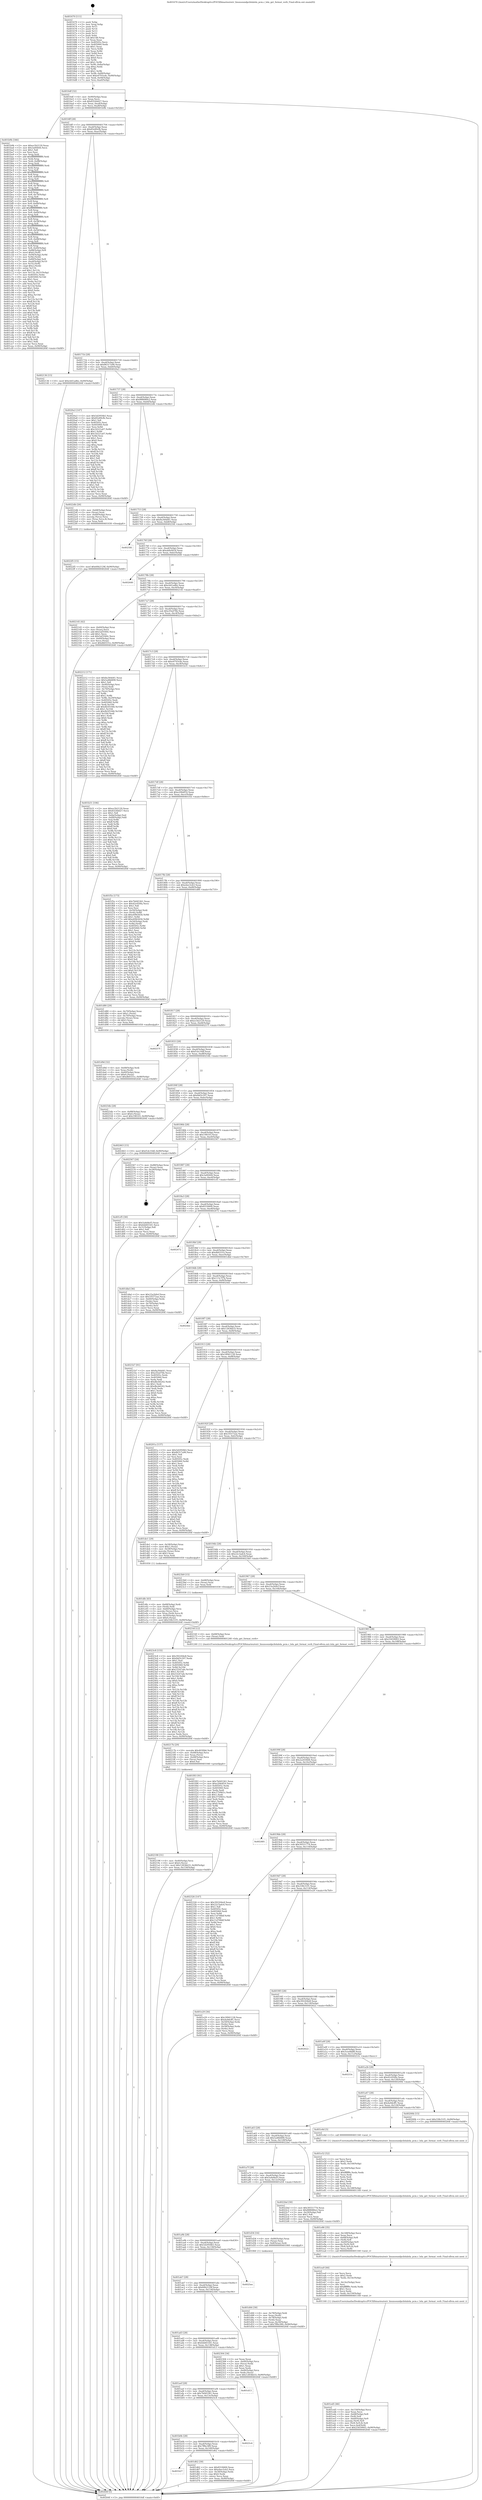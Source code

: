 digraph "0x401670" {
  label = "0x401670 (/mnt/c/Users/mathe/Desktop/tcc/POCII/binaries/extr_linuxsoundpcilolalola_pcm.c_lola_get_format_verb_Final-ollvm.out::main(0))"
  labelloc = "t"
  node[shape=record]

  Entry [label="",width=0.3,height=0.3,shape=circle,fillcolor=black,style=filled]
  "0x4016df" [label="{
     0x4016df [32]\l
     | [instrs]\l
     &nbsp;&nbsp;0x4016df \<+6\>: mov -0x90(%rbp),%eax\l
     &nbsp;&nbsp;0x4016e5 \<+2\>: mov %eax,%ecx\l
     &nbsp;&nbsp;0x4016e7 \<+6\>: sub $0x83244d27,%ecx\l
     &nbsp;&nbsp;0x4016ed \<+6\>: mov %eax,-0xa4(%rbp)\l
     &nbsp;&nbsp;0x4016f3 \<+6\>: mov %ecx,-0xa8(%rbp)\l
     &nbsp;&nbsp;0x4016f9 \<+6\>: je 0000000000401b9b \<main+0x52b\>\l
  }"]
  "0x401b9b" [label="{
     0x401b9b [346]\l
     | [instrs]\l
     &nbsp;&nbsp;0x401b9b \<+5\>: mov $0xec5b2129,%eax\l
     &nbsp;&nbsp;0x401ba0 \<+5\>: mov $0x3a00444,%ecx\l
     &nbsp;&nbsp;0x401ba5 \<+2\>: mov $0x1,%dl\l
     &nbsp;&nbsp;0x401ba7 \<+2\>: xor %esi,%esi\l
     &nbsp;&nbsp;0x401ba9 \<+3\>: mov %rsp,%rdi\l
     &nbsp;&nbsp;0x401bac \<+4\>: add $0xfffffffffffffff0,%rdi\l
     &nbsp;&nbsp;0x401bb0 \<+3\>: mov %rdi,%rsp\l
     &nbsp;&nbsp;0x401bb3 \<+7\>: mov %rdi,-0x88(%rbp)\l
     &nbsp;&nbsp;0x401bba \<+3\>: mov %rsp,%rdi\l
     &nbsp;&nbsp;0x401bbd \<+4\>: add $0xfffffffffffffff0,%rdi\l
     &nbsp;&nbsp;0x401bc1 \<+3\>: mov %rdi,%rsp\l
     &nbsp;&nbsp;0x401bc4 \<+3\>: mov %rsp,%r8\l
     &nbsp;&nbsp;0x401bc7 \<+4\>: add $0xfffffffffffffff0,%r8\l
     &nbsp;&nbsp;0x401bcb \<+3\>: mov %r8,%rsp\l
     &nbsp;&nbsp;0x401bce \<+4\>: mov %r8,-0x80(%rbp)\l
     &nbsp;&nbsp;0x401bd2 \<+3\>: mov %rsp,%r8\l
     &nbsp;&nbsp;0x401bd5 \<+4\>: add $0xfffffffffffffff0,%r8\l
     &nbsp;&nbsp;0x401bd9 \<+3\>: mov %r8,%rsp\l
     &nbsp;&nbsp;0x401bdc \<+4\>: mov %r8,-0x78(%rbp)\l
     &nbsp;&nbsp;0x401be0 \<+3\>: mov %rsp,%r8\l
     &nbsp;&nbsp;0x401be3 \<+4\>: add $0xfffffffffffffff0,%r8\l
     &nbsp;&nbsp;0x401be7 \<+3\>: mov %r8,%rsp\l
     &nbsp;&nbsp;0x401bea \<+4\>: mov %r8,-0x70(%rbp)\l
     &nbsp;&nbsp;0x401bee \<+3\>: mov %rsp,%r8\l
     &nbsp;&nbsp;0x401bf1 \<+4\>: add $0xfffffffffffffff0,%r8\l
     &nbsp;&nbsp;0x401bf5 \<+3\>: mov %r8,%rsp\l
     &nbsp;&nbsp;0x401bf8 \<+4\>: mov %r8,-0x68(%rbp)\l
     &nbsp;&nbsp;0x401bfc \<+3\>: mov %rsp,%r8\l
     &nbsp;&nbsp;0x401bff \<+4\>: add $0xfffffffffffffff0,%r8\l
     &nbsp;&nbsp;0x401c03 \<+3\>: mov %r8,%rsp\l
     &nbsp;&nbsp;0x401c06 \<+4\>: mov %r8,-0x60(%rbp)\l
     &nbsp;&nbsp;0x401c0a \<+3\>: mov %rsp,%r8\l
     &nbsp;&nbsp;0x401c0d \<+4\>: add $0xfffffffffffffff0,%r8\l
     &nbsp;&nbsp;0x401c11 \<+3\>: mov %r8,%rsp\l
     &nbsp;&nbsp;0x401c14 \<+4\>: mov %r8,-0x58(%rbp)\l
     &nbsp;&nbsp;0x401c18 \<+3\>: mov %rsp,%r8\l
     &nbsp;&nbsp;0x401c1b \<+4\>: add $0xfffffffffffffff0,%r8\l
     &nbsp;&nbsp;0x401c1f \<+3\>: mov %r8,%rsp\l
     &nbsp;&nbsp;0x401c22 \<+4\>: mov %r8,-0x50(%rbp)\l
     &nbsp;&nbsp;0x401c26 \<+3\>: mov %rsp,%r8\l
     &nbsp;&nbsp;0x401c29 \<+4\>: add $0xfffffffffffffff0,%r8\l
     &nbsp;&nbsp;0x401c2d \<+3\>: mov %r8,%rsp\l
     &nbsp;&nbsp;0x401c30 \<+4\>: mov %r8,-0x48(%rbp)\l
     &nbsp;&nbsp;0x401c34 \<+3\>: mov %rsp,%r8\l
     &nbsp;&nbsp;0x401c37 \<+4\>: add $0xfffffffffffffff0,%r8\l
     &nbsp;&nbsp;0x401c3b \<+3\>: mov %r8,%rsp\l
     &nbsp;&nbsp;0x401c3e \<+4\>: mov %r8,-0x40(%rbp)\l
     &nbsp;&nbsp;0x401c42 \<+7\>: mov -0x88(%rbp),%r8\l
     &nbsp;&nbsp;0x401c49 \<+7\>: movl $0x0,(%r8)\l
     &nbsp;&nbsp;0x401c50 \<+7\>: mov -0x94(%rbp),%r9d\l
     &nbsp;&nbsp;0x401c57 \<+3\>: mov %r9d,(%rdi)\l
     &nbsp;&nbsp;0x401c5a \<+4\>: mov -0x80(%rbp),%r8\l
     &nbsp;&nbsp;0x401c5e \<+7\>: mov -0xa0(%rbp),%r10\l
     &nbsp;&nbsp;0x401c65 \<+3\>: mov %r10,(%r8)\l
     &nbsp;&nbsp;0x401c68 \<+3\>: cmpl $0x2,(%rdi)\l
     &nbsp;&nbsp;0x401c6b \<+4\>: setne %r11b\l
     &nbsp;&nbsp;0x401c6f \<+4\>: and $0x1,%r11b\l
     &nbsp;&nbsp;0x401c73 \<+4\>: mov %r11b,-0x31(%rbp)\l
     &nbsp;&nbsp;0x401c77 \<+7\>: mov 0x40505c,%ebx\l
     &nbsp;&nbsp;0x401c7e \<+8\>: mov 0x405060,%r14d\l
     &nbsp;&nbsp;0x401c86 \<+3\>: sub $0x1,%esi\l
     &nbsp;&nbsp;0x401c89 \<+3\>: mov %ebx,%r15d\l
     &nbsp;&nbsp;0x401c8c \<+3\>: add %esi,%r15d\l
     &nbsp;&nbsp;0x401c8f \<+4\>: imul %r15d,%ebx\l
     &nbsp;&nbsp;0x401c93 \<+3\>: and $0x1,%ebx\l
     &nbsp;&nbsp;0x401c96 \<+3\>: cmp $0x0,%ebx\l
     &nbsp;&nbsp;0x401c99 \<+4\>: sete %r11b\l
     &nbsp;&nbsp;0x401c9d \<+4\>: cmp $0xa,%r14d\l
     &nbsp;&nbsp;0x401ca1 \<+4\>: setl %r12b\l
     &nbsp;&nbsp;0x401ca5 \<+3\>: mov %r11b,%r13b\l
     &nbsp;&nbsp;0x401ca8 \<+4\>: xor $0xff,%r13b\l
     &nbsp;&nbsp;0x401cac \<+3\>: mov %r12b,%sil\l
     &nbsp;&nbsp;0x401caf \<+4\>: xor $0xff,%sil\l
     &nbsp;&nbsp;0x401cb3 \<+3\>: xor $0x0,%dl\l
     &nbsp;&nbsp;0x401cb6 \<+3\>: mov %r13b,%dil\l
     &nbsp;&nbsp;0x401cb9 \<+4\>: and $0x0,%dil\l
     &nbsp;&nbsp;0x401cbd \<+3\>: and %dl,%r11b\l
     &nbsp;&nbsp;0x401cc0 \<+3\>: mov %sil,%r8b\l
     &nbsp;&nbsp;0x401cc3 \<+4\>: and $0x0,%r8b\l
     &nbsp;&nbsp;0x401cc7 \<+3\>: and %dl,%r12b\l
     &nbsp;&nbsp;0x401cca \<+3\>: or %r11b,%dil\l
     &nbsp;&nbsp;0x401ccd \<+3\>: or %r12b,%r8b\l
     &nbsp;&nbsp;0x401cd0 \<+3\>: xor %r8b,%dil\l
     &nbsp;&nbsp;0x401cd3 \<+3\>: or %sil,%r13b\l
     &nbsp;&nbsp;0x401cd6 \<+4\>: xor $0xff,%r13b\l
     &nbsp;&nbsp;0x401cda \<+3\>: or $0x0,%dl\l
     &nbsp;&nbsp;0x401cdd \<+3\>: and %dl,%r13b\l
     &nbsp;&nbsp;0x401ce0 \<+3\>: or %r13b,%dil\l
     &nbsp;&nbsp;0x401ce3 \<+4\>: test $0x1,%dil\l
     &nbsp;&nbsp;0x401ce7 \<+3\>: cmovne %ecx,%eax\l
     &nbsp;&nbsp;0x401cea \<+6\>: mov %eax,-0x90(%rbp)\l
     &nbsp;&nbsp;0x401cf0 \<+5\>: jmp 000000000040264f \<main+0xfdf\>\l
  }"]
  "0x4016ff" [label="{
     0x4016ff [28]\l
     | [instrs]\l
     &nbsp;&nbsp;0x4016ff \<+5\>: jmp 0000000000401704 \<main+0x94\>\l
     &nbsp;&nbsp;0x401704 \<+6\>: mov -0xa4(%rbp),%eax\l
     &nbsp;&nbsp;0x40170a \<+5\>: sub $0x85e89cfb,%eax\l
     &nbsp;&nbsp;0x40170f \<+6\>: mov %eax,-0xac(%rbp)\l
     &nbsp;&nbsp;0x401715 \<+6\>: je 0000000000402136 \<main+0xac6\>\l
  }"]
  Exit [label="",width=0.3,height=0.3,shape=circle,fillcolor=black,style=filled,peripheries=2]
  "0x402136" [label="{
     0x402136 [15]\l
     | [instrs]\l
     &nbsp;&nbsp;0x402136 \<+10\>: movl $0xcb41ad6e,-0x90(%rbp)\l
     &nbsp;&nbsp;0x402140 \<+5\>: jmp 000000000040264f \<main+0xfdf\>\l
  }"]
  "0x40171b" [label="{
     0x40171b [28]\l
     | [instrs]\l
     &nbsp;&nbsp;0x40171b \<+5\>: jmp 0000000000401720 \<main+0xb0\>\l
     &nbsp;&nbsp;0x401720 \<+6\>: mov -0xa4(%rbp),%eax\l
     &nbsp;&nbsp;0x401726 \<+5\>: sub $0x86317a90,%eax\l
     &nbsp;&nbsp;0x40172b \<+6\>: mov %eax,-0xb0(%rbp)\l
     &nbsp;&nbsp;0x401731 \<+6\>: je 00000000004020a3 \<main+0xa33\>\l
  }"]
  "0x4023c8" [label="{
     0x4023c8 [155]\l
     | [instrs]\l
     &nbsp;&nbsp;0x4023c8 \<+5\>: mov $0x392204e8,%ecx\l
     &nbsp;&nbsp;0x4023cd \<+5\>: mov $0xfdd3c597,%edx\l
     &nbsp;&nbsp;0x4023d2 \<+3\>: mov $0x1,%sil\l
     &nbsp;&nbsp;0x4023d5 \<+8\>: mov 0x40505c,%r8d\l
     &nbsp;&nbsp;0x4023dd \<+8\>: mov 0x405060,%r9d\l
     &nbsp;&nbsp;0x4023e5 \<+3\>: mov %r8d,%r10d\l
     &nbsp;&nbsp;0x4023e8 \<+7\>: add $0x53247afe,%r10d\l
     &nbsp;&nbsp;0x4023ef \<+4\>: sub $0x1,%r10d\l
     &nbsp;&nbsp;0x4023f3 \<+7\>: sub $0x53247afe,%r10d\l
     &nbsp;&nbsp;0x4023fa \<+4\>: imul %r10d,%r8d\l
     &nbsp;&nbsp;0x4023fe \<+4\>: and $0x1,%r8d\l
     &nbsp;&nbsp;0x402402 \<+4\>: cmp $0x0,%r8d\l
     &nbsp;&nbsp;0x402406 \<+4\>: sete %r11b\l
     &nbsp;&nbsp;0x40240a \<+4\>: cmp $0xa,%r9d\l
     &nbsp;&nbsp;0x40240e \<+3\>: setl %bl\l
     &nbsp;&nbsp;0x402411 \<+3\>: mov %r11b,%r14b\l
     &nbsp;&nbsp;0x402414 \<+4\>: xor $0xff,%r14b\l
     &nbsp;&nbsp;0x402418 \<+3\>: mov %bl,%r15b\l
     &nbsp;&nbsp;0x40241b \<+4\>: xor $0xff,%r15b\l
     &nbsp;&nbsp;0x40241f \<+4\>: xor $0x1,%sil\l
     &nbsp;&nbsp;0x402423 \<+3\>: mov %r14b,%r12b\l
     &nbsp;&nbsp;0x402426 \<+4\>: and $0xff,%r12b\l
     &nbsp;&nbsp;0x40242a \<+3\>: and %sil,%r11b\l
     &nbsp;&nbsp;0x40242d \<+3\>: mov %r15b,%r13b\l
     &nbsp;&nbsp;0x402430 \<+4\>: and $0xff,%r13b\l
     &nbsp;&nbsp;0x402434 \<+3\>: and %sil,%bl\l
     &nbsp;&nbsp;0x402437 \<+3\>: or %r11b,%r12b\l
     &nbsp;&nbsp;0x40243a \<+3\>: or %bl,%r13b\l
     &nbsp;&nbsp;0x40243d \<+3\>: xor %r13b,%r12b\l
     &nbsp;&nbsp;0x402440 \<+3\>: or %r15b,%r14b\l
     &nbsp;&nbsp;0x402443 \<+4\>: xor $0xff,%r14b\l
     &nbsp;&nbsp;0x402447 \<+4\>: or $0x1,%sil\l
     &nbsp;&nbsp;0x40244b \<+3\>: and %sil,%r14b\l
     &nbsp;&nbsp;0x40244e \<+3\>: or %r14b,%r12b\l
     &nbsp;&nbsp;0x402451 \<+4\>: test $0x1,%r12b\l
     &nbsp;&nbsp;0x402455 \<+3\>: cmovne %edx,%ecx\l
     &nbsp;&nbsp;0x402458 \<+6\>: mov %ecx,-0x90(%rbp)\l
     &nbsp;&nbsp;0x40245e \<+5\>: jmp 000000000040264f \<main+0xfdf\>\l
  }"]
  "0x4020a3" [label="{
     0x4020a3 [147]\l
     | [instrs]\l
     &nbsp;&nbsp;0x4020a3 \<+5\>: mov $0x5d2950b5,%eax\l
     &nbsp;&nbsp;0x4020a8 \<+5\>: mov $0x85e89cfb,%ecx\l
     &nbsp;&nbsp;0x4020ad \<+2\>: mov $0x1,%dl\l
     &nbsp;&nbsp;0x4020af \<+7\>: mov 0x40505c,%esi\l
     &nbsp;&nbsp;0x4020b6 \<+7\>: mov 0x405060,%edi\l
     &nbsp;&nbsp;0x4020bd \<+3\>: mov %esi,%r8d\l
     &nbsp;&nbsp;0x4020c0 \<+7\>: sub $0x1b521a07,%r8d\l
     &nbsp;&nbsp;0x4020c7 \<+4\>: sub $0x1,%r8d\l
     &nbsp;&nbsp;0x4020cb \<+7\>: add $0x1b521a07,%r8d\l
     &nbsp;&nbsp;0x4020d2 \<+4\>: imul %r8d,%esi\l
     &nbsp;&nbsp;0x4020d6 \<+3\>: and $0x1,%esi\l
     &nbsp;&nbsp;0x4020d9 \<+3\>: cmp $0x0,%esi\l
     &nbsp;&nbsp;0x4020dc \<+4\>: sete %r9b\l
     &nbsp;&nbsp;0x4020e0 \<+3\>: cmp $0xa,%edi\l
     &nbsp;&nbsp;0x4020e3 \<+4\>: setl %r10b\l
     &nbsp;&nbsp;0x4020e7 \<+3\>: mov %r9b,%r11b\l
     &nbsp;&nbsp;0x4020ea \<+4\>: xor $0xff,%r11b\l
     &nbsp;&nbsp;0x4020ee \<+3\>: mov %r10b,%bl\l
     &nbsp;&nbsp;0x4020f1 \<+3\>: xor $0xff,%bl\l
     &nbsp;&nbsp;0x4020f4 \<+3\>: xor $0x1,%dl\l
     &nbsp;&nbsp;0x4020f7 \<+3\>: mov %r11b,%r14b\l
     &nbsp;&nbsp;0x4020fa \<+4\>: and $0xff,%r14b\l
     &nbsp;&nbsp;0x4020fe \<+3\>: and %dl,%r9b\l
     &nbsp;&nbsp;0x402101 \<+3\>: mov %bl,%r15b\l
     &nbsp;&nbsp;0x402104 \<+4\>: and $0xff,%r15b\l
     &nbsp;&nbsp;0x402108 \<+3\>: and %dl,%r10b\l
     &nbsp;&nbsp;0x40210b \<+3\>: or %r9b,%r14b\l
     &nbsp;&nbsp;0x40210e \<+3\>: or %r10b,%r15b\l
     &nbsp;&nbsp;0x402111 \<+3\>: xor %r15b,%r14b\l
     &nbsp;&nbsp;0x402114 \<+3\>: or %bl,%r11b\l
     &nbsp;&nbsp;0x402117 \<+4\>: xor $0xff,%r11b\l
     &nbsp;&nbsp;0x40211b \<+3\>: or $0x1,%dl\l
     &nbsp;&nbsp;0x40211e \<+3\>: and %dl,%r11b\l
     &nbsp;&nbsp;0x402121 \<+3\>: or %r11b,%r14b\l
     &nbsp;&nbsp;0x402124 \<+4\>: test $0x1,%r14b\l
     &nbsp;&nbsp;0x402128 \<+3\>: cmovne %ecx,%eax\l
     &nbsp;&nbsp;0x40212b \<+6\>: mov %eax,-0x90(%rbp)\l
     &nbsp;&nbsp;0x402131 \<+5\>: jmp 000000000040264f \<main+0xfdf\>\l
  }"]
  "0x401737" [label="{
     0x401737 [28]\l
     | [instrs]\l
     &nbsp;&nbsp;0x401737 \<+5\>: jmp 000000000040173c \<main+0xcc\>\l
     &nbsp;&nbsp;0x40173c \<+6\>: mov -0xa4(%rbp),%eax\l
     &nbsp;&nbsp;0x401742 \<+5\>: sub $0x888080e2,%eax\l
     &nbsp;&nbsp;0x401747 \<+6\>: mov %eax,-0xb4(%rbp)\l
     &nbsp;&nbsp;0x40174d \<+6\>: je 00000000004022db \<main+0xc6b\>\l
  }"]
  "0x4022f5" [label="{
     0x4022f5 [15]\l
     | [instrs]\l
     &nbsp;&nbsp;0x4022f5 \<+10\>: movl $0x60b2129f,-0x90(%rbp)\l
     &nbsp;&nbsp;0x4022ff \<+5\>: jmp 000000000040264f \<main+0xfdf\>\l
  }"]
  "0x4022db" [label="{
     0x4022db [26]\l
     | [instrs]\l
     &nbsp;&nbsp;0x4022db \<+4\>: mov -0x68(%rbp),%rax\l
     &nbsp;&nbsp;0x4022df \<+3\>: mov (%rax),%rax\l
     &nbsp;&nbsp;0x4022e2 \<+4\>: mov -0x40(%rbp),%rcx\l
     &nbsp;&nbsp;0x4022e6 \<+3\>: movslq (%rcx),%rcx\l
     &nbsp;&nbsp;0x4022e9 \<+4\>: mov (%rax,%rcx,8),%rax\l
     &nbsp;&nbsp;0x4022ed \<+3\>: mov %rax,%rdi\l
     &nbsp;&nbsp;0x4022f0 \<+5\>: call 0000000000401030 \<free@plt\>\l
     | [calls]\l
     &nbsp;&nbsp;0x401030 \{1\} (unknown)\l
  }"]
  "0x401753" [label="{
     0x401753 [28]\l
     | [instrs]\l
     &nbsp;&nbsp;0x401753 \<+5\>: jmp 0000000000401758 \<main+0xe8\>\l
     &nbsp;&nbsp;0x401758 \<+6\>: mov -0xa4(%rbp),%eax\l
     &nbsp;&nbsp;0x40175e \<+5\>: sub $0x8a364d41,%eax\l
     &nbsp;&nbsp;0x401763 \<+6\>: mov %eax,-0xb8(%rbp)\l
     &nbsp;&nbsp;0x401769 \<+6\>: je 00000000004025fd \<main+0xf8d\>\l
  }"]
  "0x402198" [label="{
     0x402198 [31]\l
     | [instrs]\l
     &nbsp;&nbsp;0x402198 \<+4\>: mov -0x40(%rbp),%rcx\l
     &nbsp;&nbsp;0x40219c \<+6\>: movl $0x0,(%rcx)\l
     &nbsp;&nbsp;0x4021a2 \<+10\>: movl $0x1283bb33,-0x90(%rbp)\l
     &nbsp;&nbsp;0x4021ac \<+6\>: mov %eax,-0x154(%rbp)\l
     &nbsp;&nbsp;0x4021b2 \<+5\>: jmp 000000000040264f \<main+0xfdf\>\l
  }"]
  "0x4025fd" [label="{
     0x4025fd\l
  }", style=dashed]
  "0x40176f" [label="{
     0x40176f [28]\l
     | [instrs]\l
     &nbsp;&nbsp;0x40176f \<+5\>: jmp 0000000000401774 \<main+0x104\>\l
     &nbsp;&nbsp;0x401774 \<+6\>: mov -0xa4(%rbp),%eax\l
     &nbsp;&nbsp;0x40177a \<+5\>: sub $0xabfe0424,%eax\l
     &nbsp;&nbsp;0x40177f \<+6\>: mov %eax,-0xbc(%rbp)\l
     &nbsp;&nbsp;0x401785 \<+6\>: je 0000000000402640 \<main+0xfd0\>\l
  }"]
  "0x40217b" [label="{
     0x40217b [29]\l
     | [instrs]\l
     &nbsp;&nbsp;0x40217b \<+10\>: movabs $0x4030b6,%rdi\l
     &nbsp;&nbsp;0x402185 \<+4\>: mov -0x48(%rbp),%rcx\l
     &nbsp;&nbsp;0x402189 \<+2\>: mov %eax,(%rcx)\l
     &nbsp;&nbsp;0x40218b \<+4\>: mov -0x48(%rbp),%rcx\l
     &nbsp;&nbsp;0x40218f \<+2\>: mov (%rcx),%esi\l
     &nbsp;&nbsp;0x402191 \<+2\>: mov $0x0,%al\l
     &nbsp;&nbsp;0x402193 \<+5\>: call 0000000000401040 \<printf@plt\>\l
     | [calls]\l
     &nbsp;&nbsp;0x401040 \{1\} (unknown)\l
  }"]
  "0x402640" [label="{
     0x402640\l
  }", style=dashed]
  "0x40178b" [label="{
     0x40178b [28]\l
     | [instrs]\l
     &nbsp;&nbsp;0x40178b \<+5\>: jmp 0000000000401790 \<main+0x120\>\l
     &nbsp;&nbsp;0x401790 \<+6\>: mov -0xa4(%rbp),%eax\l
     &nbsp;&nbsp;0x401796 \<+5\>: sub $0xcb41ad6e,%eax\l
     &nbsp;&nbsp;0x40179b \<+6\>: mov %eax,-0xc0(%rbp)\l
     &nbsp;&nbsp;0x4017a1 \<+6\>: je 0000000000402145 \<main+0xad5\>\l
  }"]
  "0x401ed5" [label="{
     0x401ed5 [46]\l
     | [instrs]\l
     &nbsp;&nbsp;0x401ed5 \<+6\>: mov -0x150(%rbp),%ecx\l
     &nbsp;&nbsp;0x401edb \<+3\>: imul %eax,%ecx\l
     &nbsp;&nbsp;0x401ede \<+4\>: mov -0x68(%rbp),%r8\l
     &nbsp;&nbsp;0x401ee2 \<+3\>: mov (%r8),%r8\l
     &nbsp;&nbsp;0x401ee5 \<+4\>: mov -0x60(%rbp),%r9\l
     &nbsp;&nbsp;0x401ee9 \<+3\>: movslq (%r9),%r9\l
     &nbsp;&nbsp;0x401eec \<+4\>: mov (%r8,%r9,8),%r8\l
     &nbsp;&nbsp;0x401ef0 \<+4\>: mov %ecx,0x4(%r8)\l
     &nbsp;&nbsp;0x401ef4 \<+10\>: movl $0x25659003,-0x90(%rbp)\l
     &nbsp;&nbsp;0x401efe \<+5\>: jmp 000000000040264f \<main+0xfdf\>\l
  }"]
  "0x402145" [label="{
     0x402145 [42]\l
     | [instrs]\l
     &nbsp;&nbsp;0x402145 \<+4\>: mov -0x60(%rbp),%rax\l
     &nbsp;&nbsp;0x402149 \<+2\>: mov (%rax),%ecx\l
     &nbsp;&nbsp;0x40214b \<+6\>: add $0x5af3560c,%ecx\l
     &nbsp;&nbsp;0x402151 \<+3\>: add $0x1,%ecx\l
     &nbsp;&nbsp;0x402154 \<+6\>: sub $0x5af3560c,%ecx\l
     &nbsp;&nbsp;0x40215a \<+4\>: mov -0x60(%rbp),%rax\l
     &nbsp;&nbsp;0x40215e \<+2\>: mov %ecx,(%rax)\l
     &nbsp;&nbsp;0x402160 \<+10\>: movl $0xdb0331e,-0x90(%rbp)\l
     &nbsp;&nbsp;0x40216a \<+5\>: jmp 000000000040264f \<main+0xfdf\>\l
  }"]
  "0x4017a7" [label="{
     0x4017a7 [28]\l
     | [instrs]\l
     &nbsp;&nbsp;0x4017a7 \<+5\>: jmp 00000000004017ac \<main+0x13c\>\l
     &nbsp;&nbsp;0x4017ac \<+6\>: mov -0xa4(%rbp),%eax\l
     &nbsp;&nbsp;0x4017b2 \<+5\>: sub $0xcf3ed76b,%eax\l
     &nbsp;&nbsp;0x4017b7 \<+6\>: mov %eax,-0xc4(%rbp)\l
     &nbsp;&nbsp;0x4017bd \<+6\>: je 0000000000402212 \<main+0xba2\>\l
  }"]
  "0x401ea9" [label="{
     0x401ea9 [44]\l
     | [instrs]\l
     &nbsp;&nbsp;0x401ea9 \<+2\>: xor %ecx,%ecx\l
     &nbsp;&nbsp;0x401eab \<+5\>: mov $0x2,%edx\l
     &nbsp;&nbsp;0x401eb0 \<+6\>: mov %edx,-0x14c(%rbp)\l
     &nbsp;&nbsp;0x401eb6 \<+1\>: cltd\l
     &nbsp;&nbsp;0x401eb7 \<+6\>: mov -0x14c(%rbp),%esi\l
     &nbsp;&nbsp;0x401ebd \<+2\>: idiv %esi\l
     &nbsp;&nbsp;0x401ebf \<+6\>: imul $0xfffffffe,%edx,%edx\l
     &nbsp;&nbsp;0x401ec5 \<+3\>: sub $0x1,%ecx\l
     &nbsp;&nbsp;0x401ec8 \<+2\>: sub %ecx,%edx\l
     &nbsp;&nbsp;0x401eca \<+6\>: mov %edx,-0x150(%rbp)\l
     &nbsp;&nbsp;0x401ed0 \<+5\>: call 0000000000401160 \<next_i\>\l
     | [calls]\l
     &nbsp;&nbsp;0x401160 \{1\} (/mnt/c/Users/mathe/Desktop/tcc/POCII/binaries/extr_linuxsoundpcilolalola_pcm.c_lola_get_format_verb_Final-ollvm.out::next_i)\l
  }"]
  "0x402212" [label="{
     0x402212 [171]\l
     | [instrs]\l
     &nbsp;&nbsp;0x402212 \<+5\>: mov $0x8a364d41,%eax\l
     &nbsp;&nbsp;0x402217 \<+5\>: mov $0x5a48d490,%ecx\l
     &nbsp;&nbsp;0x40221c \<+2\>: mov $0x1,%dl\l
     &nbsp;&nbsp;0x40221e \<+4\>: mov -0x40(%rbp),%rsi\l
     &nbsp;&nbsp;0x402222 \<+2\>: mov (%rsi),%edi\l
     &nbsp;&nbsp;0x402224 \<+4\>: mov -0x70(%rbp),%rsi\l
     &nbsp;&nbsp;0x402228 \<+2\>: cmp (%rsi),%edi\l
     &nbsp;&nbsp;0x40222a \<+4\>: setl %r8b\l
     &nbsp;&nbsp;0x40222e \<+4\>: and $0x1,%r8b\l
     &nbsp;&nbsp;0x402232 \<+4\>: mov %r8b,-0x29(%rbp)\l
     &nbsp;&nbsp;0x402236 \<+7\>: mov 0x40505c,%edi\l
     &nbsp;&nbsp;0x40223d \<+8\>: mov 0x405060,%r9d\l
     &nbsp;&nbsp;0x402245 \<+3\>: mov %edi,%r10d\l
     &nbsp;&nbsp;0x402248 \<+7\>: add $0x4b5f1046,%r10d\l
     &nbsp;&nbsp;0x40224f \<+4\>: sub $0x1,%r10d\l
     &nbsp;&nbsp;0x402253 \<+7\>: sub $0x4b5f1046,%r10d\l
     &nbsp;&nbsp;0x40225a \<+4\>: imul %r10d,%edi\l
     &nbsp;&nbsp;0x40225e \<+3\>: and $0x1,%edi\l
     &nbsp;&nbsp;0x402261 \<+3\>: cmp $0x0,%edi\l
     &nbsp;&nbsp;0x402264 \<+4\>: sete %r8b\l
     &nbsp;&nbsp;0x402268 \<+4\>: cmp $0xa,%r9d\l
     &nbsp;&nbsp;0x40226c \<+4\>: setl %r11b\l
     &nbsp;&nbsp;0x402270 \<+3\>: mov %r8b,%bl\l
     &nbsp;&nbsp;0x402273 \<+3\>: xor $0xff,%bl\l
     &nbsp;&nbsp;0x402276 \<+3\>: mov %r11b,%r14b\l
     &nbsp;&nbsp;0x402279 \<+4\>: xor $0xff,%r14b\l
     &nbsp;&nbsp;0x40227d \<+3\>: xor $0x1,%dl\l
     &nbsp;&nbsp;0x402280 \<+3\>: mov %bl,%r15b\l
     &nbsp;&nbsp;0x402283 \<+4\>: and $0xff,%r15b\l
     &nbsp;&nbsp;0x402287 \<+3\>: and %dl,%r8b\l
     &nbsp;&nbsp;0x40228a \<+3\>: mov %r14b,%r12b\l
     &nbsp;&nbsp;0x40228d \<+4\>: and $0xff,%r12b\l
     &nbsp;&nbsp;0x402291 \<+3\>: and %dl,%r11b\l
     &nbsp;&nbsp;0x402294 \<+3\>: or %r8b,%r15b\l
     &nbsp;&nbsp;0x402297 \<+3\>: or %r11b,%r12b\l
     &nbsp;&nbsp;0x40229a \<+3\>: xor %r12b,%r15b\l
     &nbsp;&nbsp;0x40229d \<+3\>: or %r14b,%bl\l
     &nbsp;&nbsp;0x4022a0 \<+3\>: xor $0xff,%bl\l
     &nbsp;&nbsp;0x4022a3 \<+3\>: or $0x1,%dl\l
     &nbsp;&nbsp;0x4022a6 \<+2\>: and %dl,%bl\l
     &nbsp;&nbsp;0x4022a8 \<+3\>: or %bl,%r15b\l
     &nbsp;&nbsp;0x4022ab \<+4\>: test $0x1,%r15b\l
     &nbsp;&nbsp;0x4022af \<+3\>: cmovne %ecx,%eax\l
     &nbsp;&nbsp;0x4022b2 \<+6\>: mov %eax,-0x90(%rbp)\l
     &nbsp;&nbsp;0x4022b8 \<+5\>: jmp 000000000040264f \<main+0xfdf\>\l
  }"]
  "0x4017c3" [label="{
     0x4017c3 [28]\l
     | [instrs]\l
     &nbsp;&nbsp;0x4017c3 \<+5\>: jmp 00000000004017c8 \<main+0x158\>\l
     &nbsp;&nbsp;0x4017c8 \<+6\>: mov -0xa4(%rbp),%eax\l
     &nbsp;&nbsp;0x4017ce \<+5\>: sub $0xe0703cde,%eax\l
     &nbsp;&nbsp;0x4017d3 \<+6\>: mov %eax,-0xc8(%rbp)\l
     &nbsp;&nbsp;0x4017d9 \<+6\>: je 0000000000401b31 \<main+0x4c1\>\l
  }"]
  "0x401e86" [label="{
     0x401e86 [35]\l
     | [instrs]\l
     &nbsp;&nbsp;0x401e86 \<+6\>: mov -0x148(%rbp),%ecx\l
     &nbsp;&nbsp;0x401e8c \<+3\>: imul %eax,%ecx\l
     &nbsp;&nbsp;0x401e8f \<+4\>: mov -0x68(%rbp),%r8\l
     &nbsp;&nbsp;0x401e93 \<+3\>: mov (%r8),%r8\l
     &nbsp;&nbsp;0x401e96 \<+4\>: mov -0x60(%rbp),%r9\l
     &nbsp;&nbsp;0x401e9a \<+3\>: movslq (%r9),%r9\l
     &nbsp;&nbsp;0x401e9d \<+4\>: mov (%r8,%r9,8),%r8\l
     &nbsp;&nbsp;0x401ea1 \<+3\>: mov %ecx,(%r8)\l
     &nbsp;&nbsp;0x401ea4 \<+5\>: call 0000000000401160 \<next_i\>\l
     | [calls]\l
     &nbsp;&nbsp;0x401160 \{1\} (/mnt/c/Users/mathe/Desktop/tcc/POCII/binaries/extr_linuxsoundpcilolalola_pcm.c_lola_get_format_verb_Final-ollvm.out::next_i)\l
  }"]
  "0x401b31" [label="{
     0x401b31 [106]\l
     | [instrs]\l
     &nbsp;&nbsp;0x401b31 \<+5\>: mov $0xec5b2129,%eax\l
     &nbsp;&nbsp;0x401b36 \<+5\>: mov $0x83244d27,%ecx\l
     &nbsp;&nbsp;0x401b3b \<+2\>: mov $0x1,%dl\l
     &nbsp;&nbsp;0x401b3d \<+7\>: mov -0x8a(%rbp),%sil\l
     &nbsp;&nbsp;0x401b44 \<+7\>: mov -0x89(%rbp),%dil\l
     &nbsp;&nbsp;0x401b4b \<+3\>: mov %sil,%r8b\l
     &nbsp;&nbsp;0x401b4e \<+4\>: xor $0xff,%r8b\l
     &nbsp;&nbsp;0x401b52 \<+3\>: mov %dil,%r9b\l
     &nbsp;&nbsp;0x401b55 \<+4\>: xor $0xff,%r9b\l
     &nbsp;&nbsp;0x401b59 \<+3\>: xor $0x0,%dl\l
     &nbsp;&nbsp;0x401b5c \<+3\>: mov %r8b,%r10b\l
     &nbsp;&nbsp;0x401b5f \<+4\>: and $0x0,%r10b\l
     &nbsp;&nbsp;0x401b63 \<+3\>: and %dl,%sil\l
     &nbsp;&nbsp;0x401b66 \<+3\>: mov %r9b,%r11b\l
     &nbsp;&nbsp;0x401b69 \<+4\>: and $0x0,%r11b\l
     &nbsp;&nbsp;0x401b6d \<+3\>: and %dl,%dil\l
     &nbsp;&nbsp;0x401b70 \<+3\>: or %sil,%r10b\l
     &nbsp;&nbsp;0x401b73 \<+3\>: or %dil,%r11b\l
     &nbsp;&nbsp;0x401b76 \<+3\>: xor %r11b,%r10b\l
     &nbsp;&nbsp;0x401b79 \<+3\>: or %r9b,%r8b\l
     &nbsp;&nbsp;0x401b7c \<+4\>: xor $0xff,%r8b\l
     &nbsp;&nbsp;0x401b80 \<+3\>: or $0x0,%dl\l
     &nbsp;&nbsp;0x401b83 \<+3\>: and %dl,%r8b\l
     &nbsp;&nbsp;0x401b86 \<+3\>: or %r8b,%r10b\l
     &nbsp;&nbsp;0x401b89 \<+4\>: test $0x1,%r10b\l
     &nbsp;&nbsp;0x401b8d \<+3\>: cmovne %ecx,%eax\l
     &nbsp;&nbsp;0x401b90 \<+6\>: mov %eax,-0x90(%rbp)\l
     &nbsp;&nbsp;0x401b96 \<+5\>: jmp 000000000040264f \<main+0xfdf\>\l
  }"]
  "0x4017df" [label="{
     0x4017df [28]\l
     | [instrs]\l
     &nbsp;&nbsp;0x4017df \<+5\>: jmp 00000000004017e4 \<main+0x174\>\l
     &nbsp;&nbsp;0x4017e4 \<+6\>: mov -0xa4(%rbp),%eax\l
     &nbsp;&nbsp;0x4017ea \<+5\>: sub $0xe206df16,%eax\l
     &nbsp;&nbsp;0x4017ef \<+6\>: mov %eax,-0xcc(%rbp)\l
     &nbsp;&nbsp;0x4017f5 \<+6\>: je 0000000000401f5e \<main+0x8ee\>\l
  }"]
  "0x40264f" [label="{
     0x40264f [5]\l
     | [instrs]\l
     &nbsp;&nbsp;0x40264f \<+5\>: jmp 00000000004016df \<main+0x6f\>\l
  }"]
  "0x401670" [label="{
     0x401670 [111]\l
     | [instrs]\l
     &nbsp;&nbsp;0x401670 \<+1\>: push %rbp\l
     &nbsp;&nbsp;0x401671 \<+3\>: mov %rsp,%rbp\l
     &nbsp;&nbsp;0x401674 \<+2\>: push %r15\l
     &nbsp;&nbsp;0x401676 \<+2\>: push %r14\l
     &nbsp;&nbsp;0x401678 \<+2\>: push %r13\l
     &nbsp;&nbsp;0x40167a \<+2\>: push %r12\l
     &nbsp;&nbsp;0x40167c \<+1\>: push %rbx\l
     &nbsp;&nbsp;0x40167d \<+7\>: sub $0x148,%rsp\l
     &nbsp;&nbsp;0x401684 \<+2\>: xor %eax,%eax\l
     &nbsp;&nbsp;0x401686 \<+7\>: mov 0x40505c,%ecx\l
     &nbsp;&nbsp;0x40168d \<+7\>: mov 0x405060,%edx\l
     &nbsp;&nbsp;0x401694 \<+3\>: sub $0x1,%eax\l
     &nbsp;&nbsp;0x401697 \<+3\>: mov %ecx,%r8d\l
     &nbsp;&nbsp;0x40169a \<+3\>: add %eax,%r8d\l
     &nbsp;&nbsp;0x40169d \<+4\>: imul %r8d,%ecx\l
     &nbsp;&nbsp;0x4016a1 \<+3\>: and $0x1,%ecx\l
     &nbsp;&nbsp;0x4016a4 \<+3\>: cmp $0x0,%ecx\l
     &nbsp;&nbsp;0x4016a7 \<+4\>: sete %r9b\l
     &nbsp;&nbsp;0x4016ab \<+4\>: and $0x1,%r9b\l
     &nbsp;&nbsp;0x4016af \<+7\>: mov %r9b,-0x8a(%rbp)\l
     &nbsp;&nbsp;0x4016b6 \<+3\>: cmp $0xa,%edx\l
     &nbsp;&nbsp;0x4016b9 \<+4\>: setl %r9b\l
     &nbsp;&nbsp;0x4016bd \<+4\>: and $0x1,%r9b\l
     &nbsp;&nbsp;0x4016c1 \<+7\>: mov %r9b,-0x89(%rbp)\l
     &nbsp;&nbsp;0x4016c8 \<+10\>: movl $0xe0703cde,-0x90(%rbp)\l
     &nbsp;&nbsp;0x4016d2 \<+6\>: mov %edi,-0x94(%rbp)\l
     &nbsp;&nbsp;0x4016d8 \<+7\>: mov %rsi,-0xa0(%rbp)\l
  }"]
  "0x401e52" [label="{
     0x401e52 [52]\l
     | [instrs]\l
     &nbsp;&nbsp;0x401e52 \<+2\>: xor %ecx,%ecx\l
     &nbsp;&nbsp;0x401e54 \<+5\>: mov $0x2,%edx\l
     &nbsp;&nbsp;0x401e59 \<+6\>: mov %edx,-0x144(%rbp)\l
     &nbsp;&nbsp;0x401e5f \<+1\>: cltd\l
     &nbsp;&nbsp;0x401e60 \<+6\>: mov -0x144(%rbp),%esi\l
     &nbsp;&nbsp;0x401e66 \<+2\>: idiv %esi\l
     &nbsp;&nbsp;0x401e68 \<+6\>: imul $0xfffffffe,%edx,%edx\l
     &nbsp;&nbsp;0x401e6e \<+2\>: mov %ecx,%edi\l
     &nbsp;&nbsp;0x401e70 \<+2\>: sub %edx,%edi\l
     &nbsp;&nbsp;0x401e72 \<+2\>: mov %ecx,%edx\l
     &nbsp;&nbsp;0x401e74 \<+3\>: sub $0x1,%edx\l
     &nbsp;&nbsp;0x401e77 \<+2\>: add %edx,%edi\l
     &nbsp;&nbsp;0x401e79 \<+2\>: sub %edi,%ecx\l
     &nbsp;&nbsp;0x401e7b \<+6\>: mov %ecx,-0x148(%rbp)\l
     &nbsp;&nbsp;0x401e81 \<+5\>: call 0000000000401160 \<next_i\>\l
     | [calls]\l
     &nbsp;&nbsp;0x401160 \{1\} (/mnt/c/Users/mathe/Desktop/tcc/POCII/binaries/extr_linuxsoundpcilolalola_pcm.c_lola_get_format_verb_Final-ollvm.out::next_i)\l
  }"]
  "0x401dfe" [label="{
     0x401dfe [43]\l
     | [instrs]\l
     &nbsp;&nbsp;0x401dfe \<+4\>: mov -0x68(%rbp),%rdi\l
     &nbsp;&nbsp;0x401e02 \<+3\>: mov (%rdi),%rdi\l
     &nbsp;&nbsp;0x401e05 \<+4\>: mov -0x60(%rbp),%rcx\l
     &nbsp;&nbsp;0x401e09 \<+3\>: movslq (%rcx),%rcx\l
     &nbsp;&nbsp;0x401e0c \<+4\>: mov %rax,(%rdi,%rcx,8)\l
     &nbsp;&nbsp;0x401e10 \<+4\>: mov -0x50(%rbp),%rax\l
     &nbsp;&nbsp;0x401e14 \<+6\>: movl $0x0,(%rax)\l
     &nbsp;&nbsp;0x401e1a \<+10\>: movl $0x338c51f1,-0x90(%rbp)\l
     &nbsp;&nbsp;0x401e24 \<+5\>: jmp 000000000040264f \<main+0xfdf\>\l
  }"]
  "0x401f5e" [label="{
     0x401f5e [173]\l
     | [instrs]\l
     &nbsp;&nbsp;0x401f5e \<+5\>: mov $0x7b045361,%eax\l
     &nbsp;&nbsp;0x401f63 \<+5\>: mov $0x42c050fa,%ecx\l
     &nbsp;&nbsp;0x401f68 \<+2\>: mov $0x1,%dl\l
     &nbsp;&nbsp;0x401f6a \<+2\>: xor %esi,%esi\l
     &nbsp;&nbsp;0x401f6c \<+4\>: mov -0x50(%rbp),%rdi\l
     &nbsp;&nbsp;0x401f70 \<+3\>: mov (%rdi),%r8d\l
     &nbsp;&nbsp;0x401f73 \<+7\>: sub $0xe69b5656,%r8d\l
     &nbsp;&nbsp;0x401f7a \<+4\>: add $0x1,%r8d\l
     &nbsp;&nbsp;0x401f7e \<+7\>: add $0xe69b5656,%r8d\l
     &nbsp;&nbsp;0x401f85 \<+4\>: mov -0x50(%rbp),%rdi\l
     &nbsp;&nbsp;0x401f89 \<+3\>: mov %r8d,(%rdi)\l
     &nbsp;&nbsp;0x401f8c \<+8\>: mov 0x40505c,%r8d\l
     &nbsp;&nbsp;0x401f94 \<+8\>: mov 0x405060,%r9d\l
     &nbsp;&nbsp;0x401f9c \<+3\>: sub $0x1,%esi\l
     &nbsp;&nbsp;0x401f9f \<+3\>: mov %r8d,%r10d\l
     &nbsp;&nbsp;0x401fa2 \<+3\>: add %esi,%r10d\l
     &nbsp;&nbsp;0x401fa5 \<+4\>: imul %r10d,%r8d\l
     &nbsp;&nbsp;0x401fa9 \<+4\>: and $0x1,%r8d\l
     &nbsp;&nbsp;0x401fad \<+4\>: cmp $0x0,%r8d\l
     &nbsp;&nbsp;0x401fb1 \<+4\>: sete %r11b\l
     &nbsp;&nbsp;0x401fb5 \<+4\>: cmp $0xa,%r9d\l
     &nbsp;&nbsp;0x401fb9 \<+3\>: setl %bl\l
     &nbsp;&nbsp;0x401fbc \<+3\>: mov %r11b,%r14b\l
     &nbsp;&nbsp;0x401fbf \<+4\>: xor $0xff,%r14b\l
     &nbsp;&nbsp;0x401fc3 \<+3\>: mov %bl,%r15b\l
     &nbsp;&nbsp;0x401fc6 \<+4\>: xor $0xff,%r15b\l
     &nbsp;&nbsp;0x401fca \<+3\>: xor $0x0,%dl\l
     &nbsp;&nbsp;0x401fcd \<+3\>: mov %r14b,%r12b\l
     &nbsp;&nbsp;0x401fd0 \<+4\>: and $0x0,%r12b\l
     &nbsp;&nbsp;0x401fd4 \<+3\>: and %dl,%r11b\l
     &nbsp;&nbsp;0x401fd7 \<+3\>: mov %r15b,%r13b\l
     &nbsp;&nbsp;0x401fda \<+4\>: and $0x0,%r13b\l
     &nbsp;&nbsp;0x401fde \<+2\>: and %dl,%bl\l
     &nbsp;&nbsp;0x401fe0 \<+3\>: or %r11b,%r12b\l
     &nbsp;&nbsp;0x401fe3 \<+3\>: or %bl,%r13b\l
     &nbsp;&nbsp;0x401fe6 \<+3\>: xor %r13b,%r12b\l
     &nbsp;&nbsp;0x401fe9 \<+3\>: or %r15b,%r14b\l
     &nbsp;&nbsp;0x401fec \<+4\>: xor $0xff,%r14b\l
     &nbsp;&nbsp;0x401ff0 \<+3\>: or $0x0,%dl\l
     &nbsp;&nbsp;0x401ff3 \<+3\>: and %dl,%r14b\l
     &nbsp;&nbsp;0x401ff6 \<+3\>: or %r14b,%r12b\l
     &nbsp;&nbsp;0x401ff9 \<+4\>: test $0x1,%r12b\l
     &nbsp;&nbsp;0x401ffd \<+3\>: cmovne %ecx,%eax\l
     &nbsp;&nbsp;0x402000 \<+6\>: mov %eax,-0x90(%rbp)\l
     &nbsp;&nbsp;0x402006 \<+5\>: jmp 000000000040264f \<main+0xfdf\>\l
  }"]
  "0x4017fb" [label="{
     0x4017fb [28]\l
     | [instrs]\l
     &nbsp;&nbsp;0x4017fb \<+5\>: jmp 0000000000401800 \<main+0x190\>\l
     &nbsp;&nbsp;0x401800 \<+6\>: mov -0xa4(%rbp),%eax\l
     &nbsp;&nbsp;0x401806 \<+5\>: sub $0xebec5cb3,%eax\l
     &nbsp;&nbsp;0x40180b \<+6\>: mov %eax,-0xd0(%rbp)\l
     &nbsp;&nbsp;0x401811 \<+6\>: je 0000000000401d80 \<main+0x710\>\l
  }"]
  "0x401d9d" [label="{
     0x401d9d [32]\l
     | [instrs]\l
     &nbsp;&nbsp;0x401d9d \<+4\>: mov -0x68(%rbp),%rdi\l
     &nbsp;&nbsp;0x401da1 \<+3\>: mov %rax,(%rdi)\l
     &nbsp;&nbsp;0x401da4 \<+4\>: mov -0x60(%rbp),%rax\l
     &nbsp;&nbsp;0x401da8 \<+6\>: movl $0x0,(%rax)\l
     &nbsp;&nbsp;0x401dae \<+10\>: movl $0xdb0331e,-0x90(%rbp)\l
     &nbsp;&nbsp;0x401db8 \<+5\>: jmp 000000000040264f \<main+0xfdf\>\l
  }"]
  "0x401d80" [label="{
     0x401d80 [29]\l
     | [instrs]\l
     &nbsp;&nbsp;0x401d80 \<+4\>: mov -0x70(%rbp),%rax\l
     &nbsp;&nbsp;0x401d84 \<+6\>: movl $0x1,(%rax)\l
     &nbsp;&nbsp;0x401d8a \<+4\>: mov -0x70(%rbp),%rax\l
     &nbsp;&nbsp;0x401d8e \<+3\>: movslq (%rax),%rax\l
     &nbsp;&nbsp;0x401d91 \<+4\>: shl $0x3,%rax\l
     &nbsp;&nbsp;0x401d95 \<+3\>: mov %rax,%rdi\l
     &nbsp;&nbsp;0x401d98 \<+5\>: call 0000000000401050 \<malloc@plt\>\l
     | [calls]\l
     &nbsp;&nbsp;0x401050 \{1\} (unknown)\l
  }"]
  "0x401817" [label="{
     0x401817 [28]\l
     | [instrs]\l
     &nbsp;&nbsp;0x401817 \<+5\>: jmp 000000000040181c \<main+0x1ac\>\l
     &nbsp;&nbsp;0x40181c \<+6\>: mov -0xa4(%rbp),%eax\l
     &nbsp;&nbsp;0x401822 \<+5\>: sub $0xec5b2129,%eax\l
     &nbsp;&nbsp;0x401827 \<+6\>: mov %eax,-0xd4(%rbp)\l
     &nbsp;&nbsp;0x40182d \<+6\>: je 000000000040257f \<main+0xf0f\>\l
  }"]
  "0x401b27" [label="{
     0x401b27\l
  }", style=dashed]
  "0x40257f" [label="{
     0x40257f\l
  }", style=dashed]
  "0x401833" [label="{
     0x401833 [28]\l
     | [instrs]\l
     &nbsp;&nbsp;0x401833 \<+5\>: jmp 0000000000401838 \<main+0x1c8\>\l
     &nbsp;&nbsp;0x401838 \<+6\>: mov -0xa4(%rbp),%eax\l
     &nbsp;&nbsp;0x40183e \<+5\>: sub $0xf1dc10df,%eax\l
     &nbsp;&nbsp;0x401843 \<+6\>: mov %eax,-0xd8(%rbp)\l
     &nbsp;&nbsp;0x401849 \<+6\>: je 000000000040254b \<main+0xedb\>\l
  }"]
  "0x401d62" [label="{
     0x401d62 [30]\l
     | [instrs]\l
     &nbsp;&nbsp;0x401d62 \<+5\>: mov $0x8318400,%eax\l
     &nbsp;&nbsp;0x401d67 \<+5\>: mov $0xebec5cb3,%ecx\l
     &nbsp;&nbsp;0x401d6c \<+3\>: mov -0x30(%rbp),%edx\l
     &nbsp;&nbsp;0x401d6f \<+3\>: cmp $0x0,%edx\l
     &nbsp;&nbsp;0x401d72 \<+3\>: cmove %ecx,%eax\l
     &nbsp;&nbsp;0x401d75 \<+6\>: mov %eax,-0x90(%rbp)\l
     &nbsp;&nbsp;0x401d7b \<+5\>: jmp 000000000040264f \<main+0xfdf\>\l
  }"]
  "0x40254b" [label="{
     0x40254b [28]\l
     | [instrs]\l
     &nbsp;&nbsp;0x40254b \<+7\>: mov -0x88(%rbp),%rax\l
     &nbsp;&nbsp;0x402552 \<+6\>: movl $0x0,(%rax)\l
     &nbsp;&nbsp;0x402558 \<+10\>: movl $0x198103,-0x90(%rbp)\l
     &nbsp;&nbsp;0x402562 \<+5\>: jmp 000000000040264f \<main+0xfdf\>\l
  }"]
  "0x40184f" [label="{
     0x40184f [28]\l
     | [instrs]\l
     &nbsp;&nbsp;0x40184f \<+5\>: jmp 0000000000401854 \<main+0x1e4\>\l
     &nbsp;&nbsp;0x401854 \<+6\>: mov -0xa4(%rbp),%eax\l
     &nbsp;&nbsp;0x40185a \<+5\>: sub $0xfdd3c597,%eax\l
     &nbsp;&nbsp;0x40185f \<+6\>: mov %eax,-0xdc(%rbp)\l
     &nbsp;&nbsp;0x401865 \<+6\>: je 0000000000402463 \<main+0xdf3\>\l
  }"]
  "0x401b0b" [label="{
     0x401b0b [28]\l
     | [instrs]\l
     &nbsp;&nbsp;0x401b0b \<+5\>: jmp 0000000000401b10 \<main+0x4a0\>\l
     &nbsp;&nbsp;0x401b10 \<+6\>: mov -0xa4(%rbp),%eax\l
     &nbsp;&nbsp;0x401b16 \<+5\>: sub $0x7ff4e389,%eax\l
     &nbsp;&nbsp;0x401b1b \<+6\>: mov %eax,-0x140(%rbp)\l
     &nbsp;&nbsp;0x401b21 \<+6\>: je 0000000000401d62 \<main+0x6f2\>\l
  }"]
  "0x402463" [label="{
     0x402463 [15]\l
     | [instrs]\l
     &nbsp;&nbsp;0x402463 \<+10\>: movl $0xf1dc10df,-0x90(%rbp)\l
     &nbsp;&nbsp;0x40246d \<+5\>: jmp 000000000040264f \<main+0xfdf\>\l
  }"]
  "0x40186b" [label="{
     0x40186b [28]\l
     | [instrs]\l
     &nbsp;&nbsp;0x40186b \<+5\>: jmp 0000000000401870 \<main+0x200\>\l
     &nbsp;&nbsp;0x401870 \<+6\>: mov -0xa4(%rbp),%eax\l
     &nbsp;&nbsp;0x401876 \<+5\>: sub $0x198103,%eax\l
     &nbsp;&nbsp;0x40187b \<+6\>: mov %eax,-0xe0(%rbp)\l
     &nbsp;&nbsp;0x401881 \<+6\>: je 0000000000402567 \<main+0xef7\>\l
  }"]
  "0x4025c4" [label="{
     0x4025c4\l
  }", style=dashed]
  "0x402567" [label="{
     0x402567 [24]\l
     | [instrs]\l
     &nbsp;&nbsp;0x402567 \<+7\>: mov -0x88(%rbp),%rax\l
     &nbsp;&nbsp;0x40256e \<+2\>: mov (%rax),%eax\l
     &nbsp;&nbsp;0x402570 \<+4\>: lea -0x28(%rbp),%rsp\l
     &nbsp;&nbsp;0x402574 \<+1\>: pop %rbx\l
     &nbsp;&nbsp;0x402575 \<+2\>: pop %r12\l
     &nbsp;&nbsp;0x402577 \<+2\>: pop %r13\l
     &nbsp;&nbsp;0x402579 \<+2\>: pop %r14\l
     &nbsp;&nbsp;0x40257b \<+2\>: pop %r15\l
     &nbsp;&nbsp;0x40257d \<+1\>: pop %rbp\l
     &nbsp;&nbsp;0x40257e \<+1\>: ret\l
  }"]
  "0x401887" [label="{
     0x401887 [28]\l
     | [instrs]\l
     &nbsp;&nbsp;0x401887 \<+5\>: jmp 000000000040188c \<main+0x21c\>\l
     &nbsp;&nbsp;0x40188c \<+6\>: mov -0xa4(%rbp),%eax\l
     &nbsp;&nbsp;0x401892 \<+5\>: sub $0x3a00444,%eax\l
     &nbsp;&nbsp;0x401897 \<+6\>: mov %eax,-0xe4(%rbp)\l
     &nbsp;&nbsp;0x40189d \<+6\>: je 0000000000401cf5 \<main+0x685\>\l
  }"]
  "0x401aef" [label="{
     0x401aef [28]\l
     | [instrs]\l
     &nbsp;&nbsp;0x401aef \<+5\>: jmp 0000000000401af4 \<main+0x484\>\l
     &nbsp;&nbsp;0x401af4 \<+6\>: mov -0xa4(%rbp),%eax\l
     &nbsp;&nbsp;0x401afa \<+5\>: sub $0x7b045361,%eax\l
     &nbsp;&nbsp;0x401aff \<+6\>: mov %eax,-0x13c(%rbp)\l
     &nbsp;&nbsp;0x401b05 \<+6\>: je 00000000004025c4 \<main+0xf54\>\l
  }"]
  "0x401cf5" [label="{
     0x401cf5 [30]\l
     | [instrs]\l
     &nbsp;&nbsp;0x401cf5 \<+5\>: mov $0x5a4d4ef3,%eax\l
     &nbsp;&nbsp;0x401cfa \<+5\>: mov $0x6dd45541,%ecx\l
     &nbsp;&nbsp;0x401cff \<+3\>: mov -0x31(%rbp),%dl\l
     &nbsp;&nbsp;0x401d02 \<+3\>: test $0x1,%dl\l
     &nbsp;&nbsp;0x401d05 \<+3\>: cmovne %ecx,%eax\l
     &nbsp;&nbsp;0x401d08 \<+6\>: mov %eax,-0x90(%rbp)\l
     &nbsp;&nbsp;0x401d0e \<+5\>: jmp 000000000040264f \<main+0xfdf\>\l
  }"]
  "0x4018a3" [label="{
     0x4018a3 [28]\l
     | [instrs]\l
     &nbsp;&nbsp;0x4018a3 \<+5\>: jmp 00000000004018a8 \<main+0x238\>\l
     &nbsp;&nbsp;0x4018a8 \<+6\>: mov -0xa4(%rbp),%eax\l
     &nbsp;&nbsp;0x4018ae \<+5\>: sub $0x8318400,%eax\l
     &nbsp;&nbsp;0x4018b3 \<+6\>: mov %eax,-0xe8(%rbp)\l
     &nbsp;&nbsp;0x4018b9 \<+6\>: je 0000000000402472 \<main+0xe02\>\l
  }"]
  "0x401d13" [label="{
     0x401d13\l
  }", style=dashed]
  "0x402472" [label="{
     0x402472\l
  }", style=dashed]
  "0x4018bf" [label="{
     0x4018bf [28]\l
     | [instrs]\l
     &nbsp;&nbsp;0x4018bf \<+5\>: jmp 00000000004018c4 \<main+0x254\>\l
     &nbsp;&nbsp;0x4018c4 \<+6\>: mov -0xa4(%rbp),%eax\l
     &nbsp;&nbsp;0x4018ca \<+5\>: sub $0xdb0331e,%eax\l
     &nbsp;&nbsp;0x4018cf \<+6\>: mov %eax,-0xec(%rbp)\l
     &nbsp;&nbsp;0x4018d5 \<+6\>: je 0000000000401dbd \<main+0x74d\>\l
  }"]
  "0x401ad3" [label="{
     0x401ad3 [28]\l
     | [instrs]\l
     &nbsp;&nbsp;0x401ad3 \<+5\>: jmp 0000000000401ad8 \<main+0x468\>\l
     &nbsp;&nbsp;0x401ad8 \<+6\>: mov -0xa4(%rbp),%eax\l
     &nbsp;&nbsp;0x401ade \<+5\>: sub $0x6dd45541,%eax\l
     &nbsp;&nbsp;0x401ae3 \<+6\>: mov %eax,-0x138(%rbp)\l
     &nbsp;&nbsp;0x401ae9 \<+6\>: je 0000000000401d13 \<main+0x6a3\>\l
  }"]
  "0x401dbd" [label="{
     0x401dbd [36]\l
     | [instrs]\l
     &nbsp;&nbsp;0x401dbd \<+5\>: mov $0x23a2b9cf,%eax\l
     &nbsp;&nbsp;0x401dc2 \<+5\>: mov $0x1f5572ae,%ecx\l
     &nbsp;&nbsp;0x401dc7 \<+4\>: mov -0x60(%rbp),%rdx\l
     &nbsp;&nbsp;0x401dcb \<+2\>: mov (%rdx),%esi\l
     &nbsp;&nbsp;0x401dcd \<+4\>: mov -0x70(%rbp),%rdx\l
     &nbsp;&nbsp;0x401dd1 \<+2\>: cmp (%rdx),%esi\l
     &nbsp;&nbsp;0x401dd3 \<+3\>: cmovl %ecx,%eax\l
     &nbsp;&nbsp;0x401dd6 \<+6\>: mov %eax,-0x90(%rbp)\l
     &nbsp;&nbsp;0x401ddc \<+5\>: jmp 000000000040264f \<main+0xfdf\>\l
  }"]
  "0x4018db" [label="{
     0x4018db [28]\l
     | [instrs]\l
     &nbsp;&nbsp;0x4018db \<+5\>: jmp 00000000004018e0 \<main+0x270\>\l
     &nbsp;&nbsp;0x4018e0 \<+6\>: mov -0xa4(%rbp),%eax\l
     &nbsp;&nbsp;0x4018e6 \<+5\>: sub $0x113c7f7b,%eax\l
     &nbsp;&nbsp;0x4018eb \<+6\>: mov %eax,-0xf0(%rbp)\l
     &nbsp;&nbsp;0x4018f1 \<+6\>: je 00000000004024dc \<main+0xe6c\>\l
  }"]
  "0x402304" [label="{
     0x402304 [34]\l
     | [instrs]\l
     &nbsp;&nbsp;0x402304 \<+2\>: xor %eax,%eax\l
     &nbsp;&nbsp;0x402306 \<+4\>: mov -0x40(%rbp),%rcx\l
     &nbsp;&nbsp;0x40230a \<+2\>: mov (%rcx),%edx\l
     &nbsp;&nbsp;0x40230c \<+3\>: sub $0x1,%eax\l
     &nbsp;&nbsp;0x40230f \<+2\>: sub %eax,%edx\l
     &nbsp;&nbsp;0x402311 \<+4\>: mov -0x40(%rbp),%rcx\l
     &nbsp;&nbsp;0x402315 \<+2\>: mov %edx,(%rcx)\l
     &nbsp;&nbsp;0x402317 \<+10\>: movl $0x1283bb33,-0x90(%rbp)\l
     &nbsp;&nbsp;0x402321 \<+5\>: jmp 000000000040264f \<main+0xfdf\>\l
  }"]
  "0x4024dc" [label="{
     0x4024dc\l
  }", style=dashed]
  "0x4018f7" [label="{
     0x4018f7 [28]\l
     | [instrs]\l
     &nbsp;&nbsp;0x4018f7 \<+5\>: jmp 00000000004018fc \<main+0x28c\>\l
     &nbsp;&nbsp;0x4018fc \<+6\>: mov -0xa4(%rbp),%eax\l
     &nbsp;&nbsp;0x401902 \<+5\>: sub $0x1283bb33,%eax\l
     &nbsp;&nbsp;0x401907 \<+6\>: mov %eax,-0xf4(%rbp)\l
     &nbsp;&nbsp;0x40190d \<+6\>: je 00000000004021b7 \<main+0xb47\>\l
  }"]
  "0x401ab7" [label="{
     0x401ab7 [28]\l
     | [instrs]\l
     &nbsp;&nbsp;0x401ab7 \<+5\>: jmp 0000000000401abc \<main+0x44c\>\l
     &nbsp;&nbsp;0x401abc \<+6\>: mov -0xa4(%rbp),%eax\l
     &nbsp;&nbsp;0x401ac2 \<+5\>: sub $0x60b2129f,%eax\l
     &nbsp;&nbsp;0x401ac7 \<+6\>: mov %eax,-0x134(%rbp)\l
     &nbsp;&nbsp;0x401acd \<+6\>: je 0000000000402304 \<main+0xc94\>\l
  }"]
  "0x4021b7" [label="{
     0x4021b7 [91]\l
     | [instrs]\l
     &nbsp;&nbsp;0x4021b7 \<+5\>: mov $0x8a364d41,%eax\l
     &nbsp;&nbsp;0x4021bc \<+5\>: mov $0xcf3ed76b,%ecx\l
     &nbsp;&nbsp;0x4021c1 \<+7\>: mov 0x40505c,%edx\l
     &nbsp;&nbsp;0x4021c8 \<+7\>: mov 0x405060,%esi\l
     &nbsp;&nbsp;0x4021cf \<+2\>: mov %edx,%edi\l
     &nbsp;&nbsp;0x4021d1 \<+6\>: add $0xdbcb6242,%edi\l
     &nbsp;&nbsp;0x4021d7 \<+3\>: sub $0x1,%edi\l
     &nbsp;&nbsp;0x4021da \<+6\>: sub $0xdbcb6242,%edi\l
     &nbsp;&nbsp;0x4021e0 \<+3\>: imul %edi,%edx\l
     &nbsp;&nbsp;0x4021e3 \<+3\>: and $0x1,%edx\l
     &nbsp;&nbsp;0x4021e6 \<+3\>: cmp $0x0,%edx\l
     &nbsp;&nbsp;0x4021e9 \<+4\>: sete %r8b\l
     &nbsp;&nbsp;0x4021ed \<+3\>: cmp $0xa,%esi\l
     &nbsp;&nbsp;0x4021f0 \<+4\>: setl %r9b\l
     &nbsp;&nbsp;0x4021f4 \<+3\>: mov %r8b,%r10b\l
     &nbsp;&nbsp;0x4021f7 \<+3\>: and %r9b,%r10b\l
     &nbsp;&nbsp;0x4021fa \<+3\>: xor %r9b,%r8b\l
     &nbsp;&nbsp;0x4021fd \<+3\>: or %r8b,%r10b\l
     &nbsp;&nbsp;0x402200 \<+4\>: test $0x1,%r10b\l
     &nbsp;&nbsp;0x402204 \<+3\>: cmovne %ecx,%eax\l
     &nbsp;&nbsp;0x402207 \<+6\>: mov %eax,-0x90(%rbp)\l
     &nbsp;&nbsp;0x40220d \<+5\>: jmp 000000000040264f \<main+0xfdf\>\l
  }"]
  "0x401913" [label="{
     0x401913 [28]\l
     | [instrs]\l
     &nbsp;&nbsp;0x401913 \<+5\>: jmp 0000000000401918 \<main+0x2a8\>\l
     &nbsp;&nbsp;0x401918 \<+6\>: mov -0xa4(%rbp),%eax\l
     &nbsp;&nbsp;0x40191e \<+5\>: sub $0x18941128,%eax\l
     &nbsp;&nbsp;0x401923 \<+6\>: mov %eax,-0xf8(%rbp)\l
     &nbsp;&nbsp;0x401929 \<+6\>: je 000000000040201a \<main+0x9aa\>\l
  }"]
  "0x4025ee" [label="{
     0x4025ee\l
  }", style=dashed]
  "0x40201a" [label="{
     0x40201a [137]\l
     | [instrs]\l
     &nbsp;&nbsp;0x40201a \<+5\>: mov $0x5d2950b5,%eax\l
     &nbsp;&nbsp;0x40201f \<+5\>: mov $0x86317a90,%ecx\l
     &nbsp;&nbsp;0x402024 \<+2\>: mov $0x1,%dl\l
     &nbsp;&nbsp;0x402026 \<+2\>: xor %esi,%esi\l
     &nbsp;&nbsp;0x402028 \<+7\>: mov 0x40505c,%edi\l
     &nbsp;&nbsp;0x40202f \<+8\>: mov 0x405060,%r8d\l
     &nbsp;&nbsp;0x402037 \<+3\>: sub $0x1,%esi\l
     &nbsp;&nbsp;0x40203a \<+3\>: mov %edi,%r9d\l
     &nbsp;&nbsp;0x40203d \<+3\>: add %esi,%r9d\l
     &nbsp;&nbsp;0x402040 \<+4\>: imul %r9d,%edi\l
     &nbsp;&nbsp;0x402044 \<+3\>: and $0x1,%edi\l
     &nbsp;&nbsp;0x402047 \<+3\>: cmp $0x0,%edi\l
     &nbsp;&nbsp;0x40204a \<+4\>: sete %r10b\l
     &nbsp;&nbsp;0x40204e \<+4\>: cmp $0xa,%r8d\l
     &nbsp;&nbsp;0x402052 \<+4\>: setl %r11b\l
     &nbsp;&nbsp;0x402056 \<+3\>: mov %r10b,%bl\l
     &nbsp;&nbsp;0x402059 \<+3\>: xor $0xff,%bl\l
     &nbsp;&nbsp;0x40205c \<+3\>: mov %r11b,%r14b\l
     &nbsp;&nbsp;0x40205f \<+4\>: xor $0xff,%r14b\l
     &nbsp;&nbsp;0x402063 \<+3\>: xor $0x0,%dl\l
     &nbsp;&nbsp;0x402066 \<+3\>: mov %bl,%r15b\l
     &nbsp;&nbsp;0x402069 \<+4\>: and $0x0,%r15b\l
     &nbsp;&nbsp;0x40206d \<+3\>: and %dl,%r10b\l
     &nbsp;&nbsp;0x402070 \<+3\>: mov %r14b,%r12b\l
     &nbsp;&nbsp;0x402073 \<+4\>: and $0x0,%r12b\l
     &nbsp;&nbsp;0x402077 \<+3\>: and %dl,%r11b\l
     &nbsp;&nbsp;0x40207a \<+3\>: or %r10b,%r15b\l
     &nbsp;&nbsp;0x40207d \<+3\>: or %r11b,%r12b\l
     &nbsp;&nbsp;0x402080 \<+3\>: xor %r12b,%r15b\l
     &nbsp;&nbsp;0x402083 \<+3\>: or %r14b,%bl\l
     &nbsp;&nbsp;0x402086 \<+3\>: xor $0xff,%bl\l
     &nbsp;&nbsp;0x402089 \<+3\>: or $0x0,%dl\l
     &nbsp;&nbsp;0x40208c \<+2\>: and %dl,%bl\l
     &nbsp;&nbsp;0x40208e \<+3\>: or %bl,%r15b\l
     &nbsp;&nbsp;0x402091 \<+4\>: test $0x1,%r15b\l
     &nbsp;&nbsp;0x402095 \<+3\>: cmovne %ecx,%eax\l
     &nbsp;&nbsp;0x402098 \<+6\>: mov %eax,-0x90(%rbp)\l
     &nbsp;&nbsp;0x40209e \<+5\>: jmp 000000000040264f \<main+0xfdf\>\l
  }"]
  "0x40192f" [label="{
     0x40192f [28]\l
     | [instrs]\l
     &nbsp;&nbsp;0x40192f \<+5\>: jmp 0000000000401934 \<main+0x2c4\>\l
     &nbsp;&nbsp;0x401934 \<+6\>: mov -0xa4(%rbp),%eax\l
     &nbsp;&nbsp;0x40193a \<+5\>: sub $0x1f5572ae,%eax\l
     &nbsp;&nbsp;0x40193f \<+6\>: mov %eax,-0xfc(%rbp)\l
     &nbsp;&nbsp;0x401945 \<+6\>: je 0000000000401de1 \<main+0x771\>\l
  }"]
  "0x401d44" [label="{
     0x401d44 [30]\l
     | [instrs]\l
     &nbsp;&nbsp;0x401d44 \<+4\>: mov -0x78(%rbp),%rdi\l
     &nbsp;&nbsp;0x401d48 \<+2\>: mov %eax,(%rdi)\l
     &nbsp;&nbsp;0x401d4a \<+4\>: mov -0x78(%rbp),%rdi\l
     &nbsp;&nbsp;0x401d4e \<+2\>: mov (%rdi),%eax\l
     &nbsp;&nbsp;0x401d50 \<+3\>: mov %eax,-0x30(%rbp)\l
     &nbsp;&nbsp;0x401d53 \<+10\>: movl $0x7ff4e389,-0x90(%rbp)\l
     &nbsp;&nbsp;0x401d5d \<+5\>: jmp 000000000040264f \<main+0xfdf\>\l
  }"]
  "0x401de1" [label="{
     0x401de1 [29]\l
     | [instrs]\l
     &nbsp;&nbsp;0x401de1 \<+4\>: mov -0x58(%rbp),%rax\l
     &nbsp;&nbsp;0x401de5 \<+6\>: movl $0x1,(%rax)\l
     &nbsp;&nbsp;0x401deb \<+4\>: mov -0x58(%rbp),%rax\l
     &nbsp;&nbsp;0x401def \<+3\>: movslq (%rax),%rax\l
     &nbsp;&nbsp;0x401df2 \<+4\>: shl $0x3,%rax\l
     &nbsp;&nbsp;0x401df6 \<+3\>: mov %rax,%rdi\l
     &nbsp;&nbsp;0x401df9 \<+5\>: call 0000000000401050 \<malloc@plt\>\l
     | [calls]\l
     &nbsp;&nbsp;0x401050 \{1\} (unknown)\l
  }"]
  "0x40194b" [label="{
     0x40194b [28]\l
     | [instrs]\l
     &nbsp;&nbsp;0x40194b \<+5\>: jmp 0000000000401950 \<main+0x2e0\>\l
     &nbsp;&nbsp;0x401950 \<+6\>: mov -0xa4(%rbp),%eax\l
     &nbsp;&nbsp;0x401956 \<+5\>: sub $0x22c3adc4,%eax\l
     &nbsp;&nbsp;0x40195b \<+6\>: mov %eax,-0x100(%rbp)\l
     &nbsp;&nbsp;0x401961 \<+6\>: je 00000000004023b9 \<main+0xd49\>\l
  }"]
  "0x401a9b" [label="{
     0x401a9b [28]\l
     | [instrs]\l
     &nbsp;&nbsp;0x401a9b \<+5\>: jmp 0000000000401aa0 \<main+0x430\>\l
     &nbsp;&nbsp;0x401aa0 \<+6\>: mov -0xa4(%rbp),%eax\l
     &nbsp;&nbsp;0x401aa6 \<+5\>: sub $0x5d2950b5,%eax\l
     &nbsp;&nbsp;0x401aab \<+6\>: mov %eax,-0x130(%rbp)\l
     &nbsp;&nbsp;0x401ab1 \<+6\>: je 00000000004025ee \<main+0xf7e\>\l
  }"]
  "0x4023b9" [label="{
     0x4023b9 [15]\l
     | [instrs]\l
     &nbsp;&nbsp;0x4023b9 \<+4\>: mov -0x68(%rbp),%rax\l
     &nbsp;&nbsp;0x4023bd \<+3\>: mov (%rax),%rax\l
     &nbsp;&nbsp;0x4023c0 \<+3\>: mov %rax,%rdi\l
     &nbsp;&nbsp;0x4023c3 \<+5\>: call 0000000000401030 \<free@plt\>\l
     | [calls]\l
     &nbsp;&nbsp;0x401030 \{1\} (unknown)\l
  }"]
  "0x401967" [label="{
     0x401967 [28]\l
     | [instrs]\l
     &nbsp;&nbsp;0x401967 \<+5\>: jmp 000000000040196c \<main+0x2fc\>\l
     &nbsp;&nbsp;0x40196c \<+6\>: mov -0xa4(%rbp),%eax\l
     &nbsp;&nbsp;0x401972 \<+5\>: sub $0x23a2b9cf,%eax\l
     &nbsp;&nbsp;0x401977 \<+6\>: mov %eax,-0x104(%rbp)\l
     &nbsp;&nbsp;0x40197d \<+6\>: je 000000000040216f \<main+0xaff\>\l
  }"]
  "0x401d34" [label="{
     0x401d34 [16]\l
     | [instrs]\l
     &nbsp;&nbsp;0x401d34 \<+4\>: mov -0x80(%rbp),%rax\l
     &nbsp;&nbsp;0x401d38 \<+3\>: mov (%rax),%rax\l
     &nbsp;&nbsp;0x401d3b \<+4\>: mov 0x8(%rax),%rdi\l
     &nbsp;&nbsp;0x401d3f \<+5\>: call 0000000000401060 \<atoi@plt\>\l
     | [calls]\l
     &nbsp;&nbsp;0x401060 \{1\} (unknown)\l
  }"]
  "0x40216f" [label="{
     0x40216f [12]\l
     | [instrs]\l
     &nbsp;&nbsp;0x40216f \<+4\>: mov -0x68(%rbp),%rax\l
     &nbsp;&nbsp;0x402173 \<+3\>: mov (%rax),%rdi\l
     &nbsp;&nbsp;0x402176 \<+5\>: call 0000000000401240 \<lola_get_format_verb\>\l
     | [calls]\l
     &nbsp;&nbsp;0x401240 \{1\} (/mnt/c/Users/mathe/Desktop/tcc/POCII/binaries/extr_linuxsoundpcilolalola_pcm.c_lola_get_format_verb_Final-ollvm.out::lola_get_format_verb)\l
  }"]
  "0x401983" [label="{
     0x401983 [28]\l
     | [instrs]\l
     &nbsp;&nbsp;0x401983 \<+5\>: jmp 0000000000401988 \<main+0x318\>\l
     &nbsp;&nbsp;0x401988 \<+6\>: mov -0xa4(%rbp),%eax\l
     &nbsp;&nbsp;0x40198e \<+5\>: sub $0x25659003,%eax\l
     &nbsp;&nbsp;0x401993 \<+6\>: mov %eax,-0x108(%rbp)\l
     &nbsp;&nbsp;0x401999 \<+6\>: je 0000000000401f03 \<main+0x893\>\l
  }"]
  "0x401a7f" [label="{
     0x401a7f [28]\l
     | [instrs]\l
     &nbsp;&nbsp;0x401a7f \<+5\>: jmp 0000000000401a84 \<main+0x414\>\l
     &nbsp;&nbsp;0x401a84 \<+6\>: mov -0xa4(%rbp),%eax\l
     &nbsp;&nbsp;0x401a8a \<+5\>: sub $0x5a4d4ef3,%eax\l
     &nbsp;&nbsp;0x401a8f \<+6\>: mov %eax,-0x12c(%rbp)\l
     &nbsp;&nbsp;0x401a95 \<+6\>: je 0000000000401d34 \<main+0x6c4\>\l
  }"]
  "0x401f03" [label="{
     0x401f03 [91]\l
     | [instrs]\l
     &nbsp;&nbsp;0x401f03 \<+5\>: mov $0x7b045361,%eax\l
     &nbsp;&nbsp;0x401f08 \<+5\>: mov $0xe206df16,%ecx\l
     &nbsp;&nbsp;0x401f0d \<+7\>: mov 0x40505c,%edx\l
     &nbsp;&nbsp;0x401f14 \<+7\>: mov 0x405060,%esi\l
     &nbsp;&nbsp;0x401f1b \<+2\>: mov %edx,%edi\l
     &nbsp;&nbsp;0x401f1d \<+6\>: sub $0x375f461c,%edi\l
     &nbsp;&nbsp;0x401f23 \<+3\>: sub $0x1,%edi\l
     &nbsp;&nbsp;0x401f26 \<+6\>: add $0x375f461c,%edi\l
     &nbsp;&nbsp;0x401f2c \<+3\>: imul %edi,%edx\l
     &nbsp;&nbsp;0x401f2f \<+3\>: and $0x1,%edx\l
     &nbsp;&nbsp;0x401f32 \<+3\>: cmp $0x0,%edx\l
     &nbsp;&nbsp;0x401f35 \<+4\>: sete %r8b\l
     &nbsp;&nbsp;0x401f39 \<+3\>: cmp $0xa,%esi\l
     &nbsp;&nbsp;0x401f3c \<+4\>: setl %r9b\l
     &nbsp;&nbsp;0x401f40 \<+3\>: mov %r8b,%r10b\l
     &nbsp;&nbsp;0x401f43 \<+3\>: and %r9b,%r10b\l
     &nbsp;&nbsp;0x401f46 \<+3\>: xor %r9b,%r8b\l
     &nbsp;&nbsp;0x401f49 \<+3\>: or %r8b,%r10b\l
     &nbsp;&nbsp;0x401f4c \<+4\>: test $0x1,%r10b\l
     &nbsp;&nbsp;0x401f50 \<+3\>: cmovne %ecx,%eax\l
     &nbsp;&nbsp;0x401f53 \<+6\>: mov %eax,-0x90(%rbp)\l
     &nbsp;&nbsp;0x401f59 \<+5\>: jmp 000000000040264f \<main+0xfdf\>\l
  }"]
  "0x40199f" [label="{
     0x40199f [28]\l
     | [instrs]\l
     &nbsp;&nbsp;0x40199f \<+5\>: jmp 00000000004019a4 \<main+0x334\>\l
     &nbsp;&nbsp;0x4019a4 \<+6\>: mov -0xa4(%rbp),%eax\l
     &nbsp;&nbsp;0x4019aa \<+5\>: sub $0x2a2030d4,%eax\l
     &nbsp;&nbsp;0x4019af \<+6\>: mov %eax,-0x10c(%rbp)\l
     &nbsp;&nbsp;0x4019b5 \<+6\>: je 0000000000402481 \<main+0xe11\>\l
  }"]
  "0x4022bd" [label="{
     0x4022bd [30]\l
     | [instrs]\l
     &nbsp;&nbsp;0x4022bd \<+5\>: mov $0x30551774,%eax\l
     &nbsp;&nbsp;0x4022c2 \<+5\>: mov $0x888080e2,%ecx\l
     &nbsp;&nbsp;0x4022c7 \<+3\>: mov -0x29(%rbp),%dl\l
     &nbsp;&nbsp;0x4022ca \<+3\>: test $0x1,%dl\l
     &nbsp;&nbsp;0x4022cd \<+3\>: cmovne %ecx,%eax\l
     &nbsp;&nbsp;0x4022d0 \<+6\>: mov %eax,-0x90(%rbp)\l
     &nbsp;&nbsp;0x4022d6 \<+5\>: jmp 000000000040264f \<main+0xfdf\>\l
  }"]
  "0x402481" [label="{
     0x402481\l
  }", style=dashed]
  "0x4019bb" [label="{
     0x4019bb [28]\l
     | [instrs]\l
     &nbsp;&nbsp;0x4019bb \<+5\>: jmp 00000000004019c0 \<main+0x350\>\l
     &nbsp;&nbsp;0x4019c0 \<+6\>: mov -0xa4(%rbp),%eax\l
     &nbsp;&nbsp;0x4019c6 \<+5\>: sub $0x30551774,%eax\l
     &nbsp;&nbsp;0x4019cb \<+6\>: mov %eax,-0x110(%rbp)\l
     &nbsp;&nbsp;0x4019d1 \<+6\>: je 0000000000402326 \<main+0xcb6\>\l
  }"]
  "0x401a63" [label="{
     0x401a63 [28]\l
     | [instrs]\l
     &nbsp;&nbsp;0x401a63 \<+5\>: jmp 0000000000401a68 \<main+0x3f8\>\l
     &nbsp;&nbsp;0x401a68 \<+6\>: mov -0xa4(%rbp),%eax\l
     &nbsp;&nbsp;0x401a6e \<+5\>: sub $0x5a48d490,%eax\l
     &nbsp;&nbsp;0x401a73 \<+6\>: mov %eax,-0x128(%rbp)\l
     &nbsp;&nbsp;0x401a79 \<+6\>: je 00000000004022bd \<main+0xc4d\>\l
  }"]
  "0x402326" [label="{
     0x402326 [147]\l
     | [instrs]\l
     &nbsp;&nbsp;0x402326 \<+5\>: mov $0x392204e8,%eax\l
     &nbsp;&nbsp;0x40232b \<+5\>: mov $0x22c3adc4,%ecx\l
     &nbsp;&nbsp;0x402330 \<+2\>: mov $0x1,%dl\l
     &nbsp;&nbsp;0x402332 \<+7\>: mov 0x40505c,%esi\l
     &nbsp;&nbsp;0x402339 \<+7\>: mov 0x405060,%edi\l
     &nbsp;&nbsp;0x402340 \<+3\>: mov %esi,%r8d\l
     &nbsp;&nbsp;0x402343 \<+7\>: add $0x11d708df,%r8d\l
     &nbsp;&nbsp;0x40234a \<+4\>: sub $0x1,%r8d\l
     &nbsp;&nbsp;0x40234e \<+7\>: sub $0x11d708df,%r8d\l
     &nbsp;&nbsp;0x402355 \<+4\>: imul %r8d,%esi\l
     &nbsp;&nbsp;0x402359 \<+3\>: and $0x1,%esi\l
     &nbsp;&nbsp;0x40235c \<+3\>: cmp $0x0,%esi\l
     &nbsp;&nbsp;0x40235f \<+4\>: sete %r9b\l
     &nbsp;&nbsp;0x402363 \<+3\>: cmp $0xa,%edi\l
     &nbsp;&nbsp;0x402366 \<+4\>: setl %r10b\l
     &nbsp;&nbsp;0x40236a \<+3\>: mov %r9b,%r11b\l
     &nbsp;&nbsp;0x40236d \<+4\>: xor $0xff,%r11b\l
     &nbsp;&nbsp;0x402371 \<+3\>: mov %r10b,%bl\l
     &nbsp;&nbsp;0x402374 \<+3\>: xor $0xff,%bl\l
     &nbsp;&nbsp;0x402377 \<+3\>: xor $0x1,%dl\l
     &nbsp;&nbsp;0x40237a \<+3\>: mov %r11b,%r14b\l
     &nbsp;&nbsp;0x40237d \<+4\>: and $0xff,%r14b\l
     &nbsp;&nbsp;0x402381 \<+3\>: and %dl,%r9b\l
     &nbsp;&nbsp;0x402384 \<+3\>: mov %bl,%r15b\l
     &nbsp;&nbsp;0x402387 \<+4\>: and $0xff,%r15b\l
     &nbsp;&nbsp;0x40238b \<+3\>: and %dl,%r10b\l
     &nbsp;&nbsp;0x40238e \<+3\>: or %r9b,%r14b\l
     &nbsp;&nbsp;0x402391 \<+3\>: or %r10b,%r15b\l
     &nbsp;&nbsp;0x402394 \<+3\>: xor %r15b,%r14b\l
     &nbsp;&nbsp;0x402397 \<+3\>: or %bl,%r11b\l
     &nbsp;&nbsp;0x40239a \<+4\>: xor $0xff,%r11b\l
     &nbsp;&nbsp;0x40239e \<+3\>: or $0x1,%dl\l
     &nbsp;&nbsp;0x4023a1 \<+3\>: and %dl,%r11b\l
     &nbsp;&nbsp;0x4023a4 \<+3\>: or %r11b,%r14b\l
     &nbsp;&nbsp;0x4023a7 \<+4\>: test $0x1,%r14b\l
     &nbsp;&nbsp;0x4023ab \<+3\>: cmovne %ecx,%eax\l
     &nbsp;&nbsp;0x4023ae \<+6\>: mov %eax,-0x90(%rbp)\l
     &nbsp;&nbsp;0x4023b4 \<+5\>: jmp 000000000040264f \<main+0xfdf\>\l
  }"]
  "0x4019d7" [label="{
     0x4019d7 [28]\l
     | [instrs]\l
     &nbsp;&nbsp;0x4019d7 \<+5\>: jmp 00000000004019dc \<main+0x36c\>\l
     &nbsp;&nbsp;0x4019dc \<+6\>: mov -0xa4(%rbp),%eax\l
     &nbsp;&nbsp;0x4019e2 \<+5\>: sub $0x338c51f1,%eax\l
     &nbsp;&nbsp;0x4019e7 \<+6\>: mov %eax,-0x114(%rbp)\l
     &nbsp;&nbsp;0x4019ed \<+6\>: je 0000000000401e29 \<main+0x7b9\>\l
  }"]
  "0x401e4d" [label="{
     0x401e4d [5]\l
     | [instrs]\l
     &nbsp;&nbsp;0x401e4d \<+5\>: call 0000000000401160 \<next_i\>\l
     | [calls]\l
     &nbsp;&nbsp;0x401160 \{1\} (/mnt/c/Users/mathe/Desktop/tcc/POCII/binaries/extr_linuxsoundpcilolalola_pcm.c_lola_get_format_verb_Final-ollvm.out::next_i)\l
  }"]
  "0x401e29" [label="{
     0x401e29 [36]\l
     | [instrs]\l
     &nbsp;&nbsp;0x401e29 \<+5\>: mov $0x18941128,%eax\l
     &nbsp;&nbsp;0x401e2e \<+5\>: mov $0x4a9dcff1,%ecx\l
     &nbsp;&nbsp;0x401e33 \<+4\>: mov -0x50(%rbp),%rdx\l
     &nbsp;&nbsp;0x401e37 \<+2\>: mov (%rdx),%esi\l
     &nbsp;&nbsp;0x401e39 \<+4\>: mov -0x58(%rbp),%rdx\l
     &nbsp;&nbsp;0x401e3d \<+2\>: cmp (%rdx),%esi\l
     &nbsp;&nbsp;0x401e3f \<+3\>: cmovl %ecx,%eax\l
     &nbsp;&nbsp;0x401e42 \<+6\>: mov %eax,-0x90(%rbp)\l
     &nbsp;&nbsp;0x401e48 \<+5\>: jmp 000000000040264f \<main+0xfdf\>\l
  }"]
  "0x4019f3" [label="{
     0x4019f3 [28]\l
     | [instrs]\l
     &nbsp;&nbsp;0x4019f3 \<+5\>: jmp 00000000004019f8 \<main+0x388\>\l
     &nbsp;&nbsp;0x4019f8 \<+6\>: mov -0xa4(%rbp),%eax\l
     &nbsp;&nbsp;0x4019fe \<+5\>: sub $0x392204e8,%eax\l
     &nbsp;&nbsp;0x401a03 \<+6\>: mov %eax,-0x118(%rbp)\l
     &nbsp;&nbsp;0x401a09 \<+6\>: je 0000000000402622 \<main+0xfb2\>\l
  }"]
  "0x401a47" [label="{
     0x401a47 [28]\l
     | [instrs]\l
     &nbsp;&nbsp;0x401a47 \<+5\>: jmp 0000000000401a4c \<main+0x3dc\>\l
     &nbsp;&nbsp;0x401a4c \<+6\>: mov -0xa4(%rbp),%eax\l
     &nbsp;&nbsp;0x401a52 \<+5\>: sub $0x4a9dcff1,%eax\l
     &nbsp;&nbsp;0x401a57 \<+6\>: mov %eax,-0x124(%rbp)\l
     &nbsp;&nbsp;0x401a5d \<+6\>: je 0000000000401e4d \<main+0x7dd\>\l
  }"]
  "0x402622" [label="{
     0x402622\l
  }", style=dashed]
  "0x401a0f" [label="{
     0x401a0f [28]\l
     | [instrs]\l
     &nbsp;&nbsp;0x401a0f \<+5\>: jmp 0000000000401a14 \<main+0x3a4\>\l
     &nbsp;&nbsp;0x401a14 \<+6\>: mov -0xa4(%rbp),%eax\l
     &nbsp;&nbsp;0x401a1a \<+5\>: sub $0x3cee8dd8,%eax\l
     &nbsp;&nbsp;0x401a1f \<+6\>: mov %eax,-0x11c(%rbp)\l
     &nbsp;&nbsp;0x401a25 \<+6\>: je 000000000040253c \<main+0xecc\>\l
  }"]
  "0x40200b" [label="{
     0x40200b [15]\l
     | [instrs]\l
     &nbsp;&nbsp;0x40200b \<+10\>: movl $0x338c51f1,-0x90(%rbp)\l
     &nbsp;&nbsp;0x402015 \<+5\>: jmp 000000000040264f \<main+0xfdf\>\l
  }"]
  "0x40253c" [label="{
     0x40253c\l
  }", style=dashed]
  "0x401a2b" [label="{
     0x401a2b [28]\l
     | [instrs]\l
     &nbsp;&nbsp;0x401a2b \<+5\>: jmp 0000000000401a30 \<main+0x3c0\>\l
     &nbsp;&nbsp;0x401a30 \<+6\>: mov -0xa4(%rbp),%eax\l
     &nbsp;&nbsp;0x401a36 \<+5\>: sub $0x42c050fa,%eax\l
     &nbsp;&nbsp;0x401a3b \<+6\>: mov %eax,-0x120(%rbp)\l
     &nbsp;&nbsp;0x401a41 \<+6\>: je 000000000040200b \<main+0x99b\>\l
  }"]
  Entry -> "0x401670" [label=" 1"]
  "0x4016df" -> "0x401b9b" [label=" 1"]
  "0x4016df" -> "0x4016ff" [label=" 32"]
  "0x402567" -> Exit [label=" 1"]
  "0x4016ff" -> "0x402136" [label=" 1"]
  "0x4016ff" -> "0x40171b" [label=" 31"]
  "0x40254b" -> "0x40264f" [label=" 1"]
  "0x40171b" -> "0x4020a3" [label=" 1"]
  "0x40171b" -> "0x401737" [label=" 30"]
  "0x402463" -> "0x40264f" [label=" 1"]
  "0x401737" -> "0x4022db" [label=" 1"]
  "0x401737" -> "0x401753" [label=" 29"]
  "0x4023c8" -> "0x40264f" [label=" 1"]
  "0x401753" -> "0x4025fd" [label=" 0"]
  "0x401753" -> "0x40176f" [label=" 29"]
  "0x4023b9" -> "0x4023c8" [label=" 1"]
  "0x40176f" -> "0x402640" [label=" 0"]
  "0x40176f" -> "0x40178b" [label=" 29"]
  "0x402326" -> "0x40264f" [label=" 1"]
  "0x40178b" -> "0x402145" [label=" 1"]
  "0x40178b" -> "0x4017a7" [label=" 28"]
  "0x402304" -> "0x40264f" [label=" 1"]
  "0x4017a7" -> "0x402212" [label=" 2"]
  "0x4017a7" -> "0x4017c3" [label=" 26"]
  "0x4022f5" -> "0x40264f" [label=" 1"]
  "0x4017c3" -> "0x401b31" [label=" 1"]
  "0x4017c3" -> "0x4017df" [label=" 25"]
  "0x401b31" -> "0x40264f" [label=" 1"]
  "0x401670" -> "0x4016df" [label=" 1"]
  "0x40264f" -> "0x4016df" [label=" 32"]
  "0x4022db" -> "0x4022f5" [label=" 1"]
  "0x401b9b" -> "0x40264f" [label=" 1"]
  "0x4022bd" -> "0x40264f" [label=" 2"]
  "0x4017df" -> "0x401f5e" [label=" 1"]
  "0x4017df" -> "0x4017fb" [label=" 24"]
  "0x402212" -> "0x40264f" [label=" 2"]
  "0x4017fb" -> "0x401d80" [label=" 1"]
  "0x4017fb" -> "0x401817" [label=" 23"]
  "0x4021b7" -> "0x40264f" [label=" 2"]
  "0x401817" -> "0x40257f" [label=" 0"]
  "0x401817" -> "0x401833" [label=" 23"]
  "0x402198" -> "0x40264f" [label=" 1"]
  "0x401833" -> "0x40254b" [label=" 1"]
  "0x401833" -> "0x40184f" [label=" 22"]
  "0x40217b" -> "0x402198" [label=" 1"]
  "0x40184f" -> "0x402463" [label=" 1"]
  "0x40184f" -> "0x40186b" [label=" 21"]
  "0x402145" -> "0x40264f" [label=" 1"]
  "0x40186b" -> "0x402567" [label=" 1"]
  "0x40186b" -> "0x401887" [label=" 20"]
  "0x402136" -> "0x40264f" [label=" 1"]
  "0x401887" -> "0x401cf5" [label=" 1"]
  "0x401887" -> "0x4018a3" [label=" 19"]
  "0x401cf5" -> "0x40264f" [label=" 1"]
  "0x40201a" -> "0x40264f" [label=" 1"]
  "0x4018a3" -> "0x402472" [label=" 0"]
  "0x4018a3" -> "0x4018bf" [label=" 19"]
  "0x40200b" -> "0x40264f" [label=" 1"]
  "0x4018bf" -> "0x401dbd" [label=" 2"]
  "0x4018bf" -> "0x4018db" [label=" 17"]
  "0x401f03" -> "0x40264f" [label=" 1"]
  "0x4018db" -> "0x4024dc" [label=" 0"]
  "0x4018db" -> "0x4018f7" [label=" 17"]
  "0x401ed5" -> "0x40264f" [label=" 1"]
  "0x4018f7" -> "0x4021b7" [label=" 2"]
  "0x4018f7" -> "0x401913" [label=" 15"]
  "0x401e86" -> "0x401ea9" [label=" 1"]
  "0x401913" -> "0x40201a" [label=" 1"]
  "0x401913" -> "0x40192f" [label=" 14"]
  "0x401e52" -> "0x401e86" [label=" 1"]
  "0x40192f" -> "0x401de1" [label=" 1"]
  "0x40192f" -> "0x40194b" [label=" 13"]
  "0x401e29" -> "0x40264f" [label=" 2"]
  "0x40194b" -> "0x4023b9" [label=" 1"]
  "0x40194b" -> "0x401967" [label=" 12"]
  "0x401dfe" -> "0x40264f" [label=" 1"]
  "0x401967" -> "0x40216f" [label=" 1"]
  "0x401967" -> "0x401983" [label=" 11"]
  "0x401de1" -> "0x401dfe" [label=" 1"]
  "0x401983" -> "0x401f03" [label=" 1"]
  "0x401983" -> "0x40199f" [label=" 10"]
  "0x401d9d" -> "0x40264f" [label=" 1"]
  "0x40199f" -> "0x402481" [label=" 0"]
  "0x40199f" -> "0x4019bb" [label=" 10"]
  "0x401d80" -> "0x401d9d" [label=" 1"]
  "0x4019bb" -> "0x402326" [label=" 1"]
  "0x4019bb" -> "0x4019d7" [label=" 9"]
  "0x401b0b" -> "0x401b27" [label=" 0"]
  "0x4019d7" -> "0x401e29" [label=" 2"]
  "0x4019d7" -> "0x4019f3" [label=" 7"]
  "0x401b0b" -> "0x401d62" [label=" 1"]
  "0x4019f3" -> "0x402622" [label=" 0"]
  "0x4019f3" -> "0x401a0f" [label=" 7"]
  "0x401aef" -> "0x401b0b" [label=" 1"]
  "0x401a0f" -> "0x40253c" [label=" 0"]
  "0x401a0f" -> "0x401a2b" [label=" 7"]
  "0x401aef" -> "0x4025c4" [label=" 0"]
  "0x401a2b" -> "0x40200b" [label=" 1"]
  "0x401a2b" -> "0x401a47" [label=" 6"]
  "0x40216f" -> "0x40217b" [label=" 1"]
  "0x401a47" -> "0x401e4d" [label=" 1"]
  "0x401a47" -> "0x401a63" [label=" 5"]
  "0x401d62" -> "0x40264f" [label=" 1"]
  "0x401a63" -> "0x4022bd" [label=" 2"]
  "0x401a63" -> "0x401a7f" [label=" 3"]
  "0x401dbd" -> "0x40264f" [label=" 2"]
  "0x401a7f" -> "0x401d34" [label=" 1"]
  "0x401a7f" -> "0x401a9b" [label=" 2"]
  "0x401d34" -> "0x401d44" [label=" 1"]
  "0x401d44" -> "0x40264f" [label=" 1"]
  "0x401e4d" -> "0x401e52" [label=" 1"]
  "0x401a9b" -> "0x4025ee" [label=" 0"]
  "0x401a9b" -> "0x401ab7" [label=" 2"]
  "0x401ea9" -> "0x401ed5" [label=" 1"]
  "0x401ab7" -> "0x402304" [label=" 1"]
  "0x401ab7" -> "0x401ad3" [label=" 1"]
  "0x401f5e" -> "0x40264f" [label=" 1"]
  "0x401ad3" -> "0x401d13" [label=" 0"]
  "0x401ad3" -> "0x401aef" [label=" 1"]
  "0x4020a3" -> "0x40264f" [label=" 1"]
}
